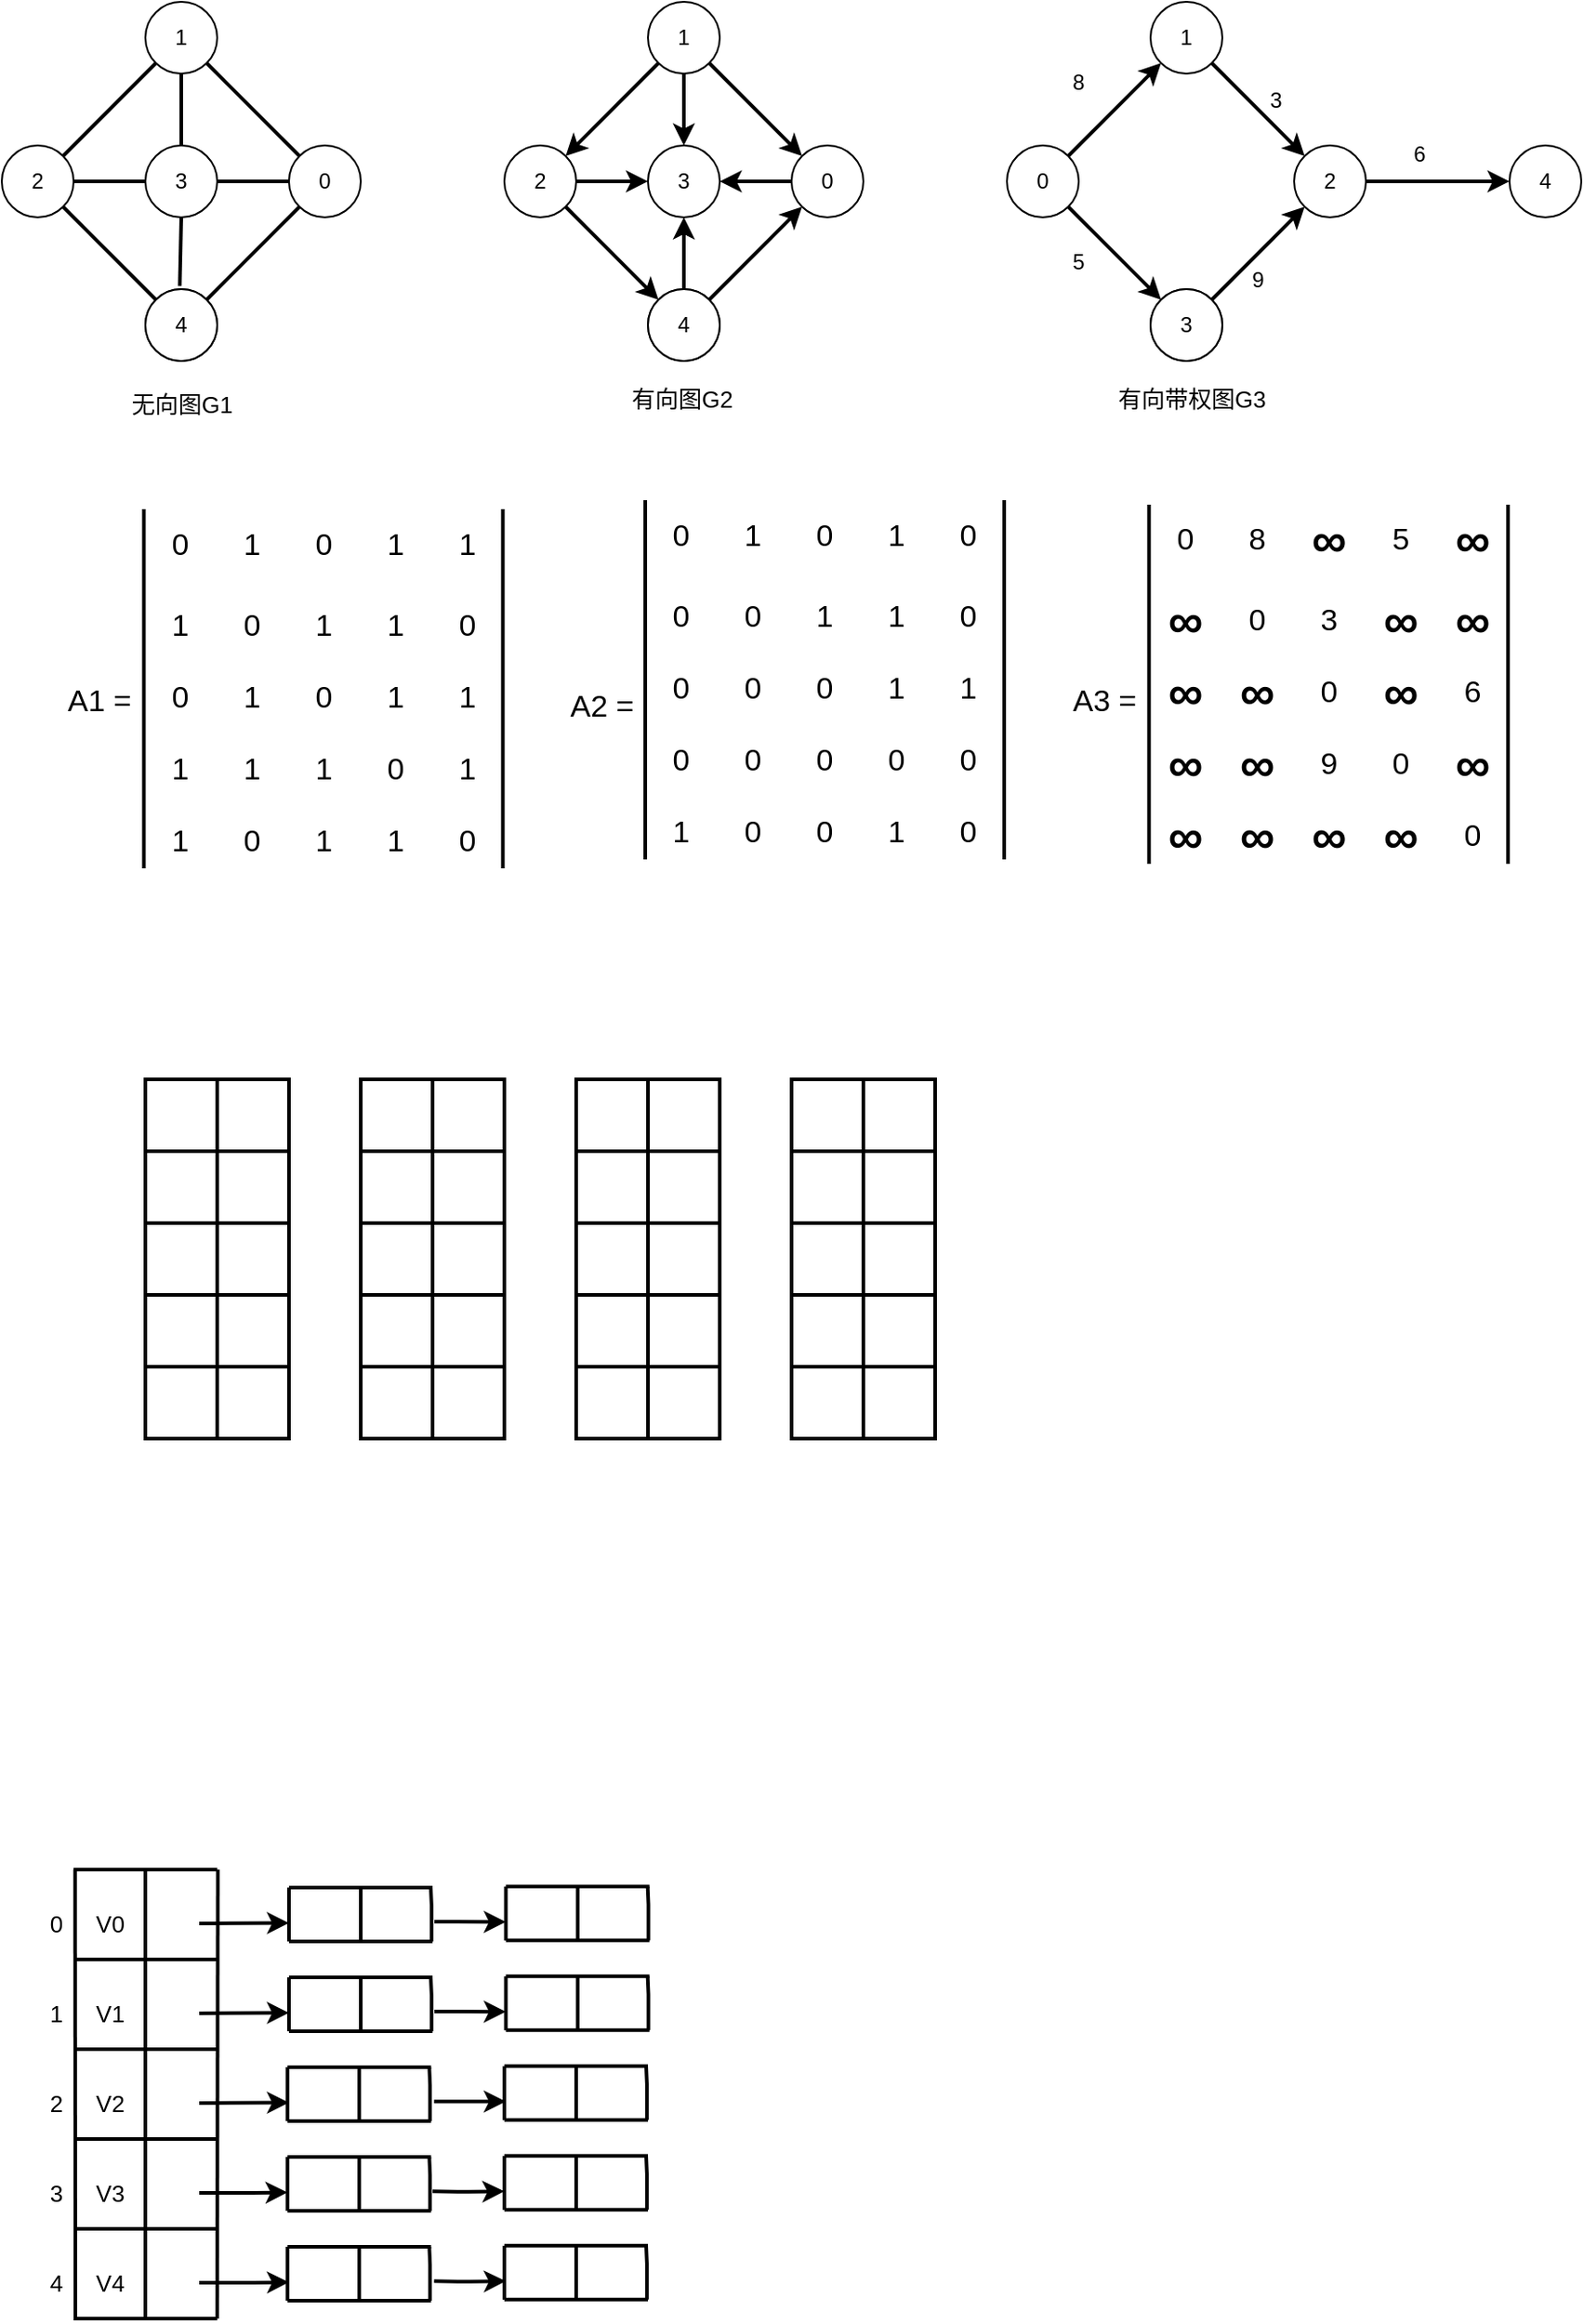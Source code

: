 <mxfile version="15.6.8" type="github">
  <diagram id="WjtdyD3cR-xEmJexhKSp" name="Page-1">
    <mxGraphModel dx="677" dy="358" grid="1" gridSize="10" guides="1" tooltips="1" connect="1" arrows="1" fold="1" page="1" pageScale="1" pageWidth="827" pageHeight="1169" math="0" shadow="0">
      <root>
        <mxCell id="0" />
        <mxCell id="1" parent="0" />
        <mxCell id="bj8c9BeODQu9PvC3Ojlk-1" value="1" style="ellipse;whiteSpace=wrap;html=1;aspect=fixed;" parent="1" vertex="1">
          <mxGeometry x="120" y="160" width="40" height="40" as="geometry" />
        </mxCell>
        <mxCell id="bj8c9BeODQu9PvC3Ojlk-2" value="" style="ellipse;whiteSpace=wrap;html=1;aspect=fixed;" parent="1" vertex="1">
          <mxGeometry x="120" y="320" width="40" height="40" as="geometry" />
        </mxCell>
        <mxCell id="bj8c9BeODQu9PvC3Ojlk-3" value="0" style="ellipse;whiteSpace=wrap;html=1;aspect=fixed;" parent="1" vertex="1">
          <mxGeometry x="200" y="240" width="40" height="40" as="geometry" />
        </mxCell>
        <mxCell id="bj8c9BeODQu9PvC3Ojlk-4" value="2" style="ellipse;whiteSpace=wrap;html=1;aspect=fixed;" parent="1" vertex="1">
          <mxGeometry x="40" y="240" width="40" height="40" as="geometry" />
        </mxCell>
        <mxCell id="bj8c9BeODQu9PvC3Ojlk-5" value="3" style="ellipse;whiteSpace=wrap;html=1;aspect=fixed;" parent="1" vertex="1">
          <mxGeometry x="120" y="240" width="40" height="40" as="geometry" />
        </mxCell>
        <mxCell id="bj8c9BeODQu9PvC3Ojlk-6" value="" style="endArrow=none;html=1;rounded=0;strokeWidth=2;entryX=0;entryY=1;entryDx=0;entryDy=0;exitX=1;exitY=0;exitDx=0;exitDy=0;" parent="1" source="bj8c9BeODQu9PvC3Ojlk-4" target="bj8c9BeODQu9PvC3Ojlk-1" edge="1">
          <mxGeometry width="50" height="50" relative="1" as="geometry">
            <mxPoint x="100" y="240" as="sourcePoint" />
            <mxPoint x="120" y="190" as="targetPoint" />
          </mxGeometry>
        </mxCell>
        <mxCell id="bj8c9BeODQu9PvC3Ojlk-8" value="" style="endArrow=none;html=1;rounded=0;strokeWidth=2;exitX=1;exitY=0;exitDx=0;exitDy=0;entryX=0;entryY=1;entryDx=0;entryDy=0;" parent="1" source="bj8c9BeODQu9PvC3Ojlk-2" target="bj8c9BeODQu9PvC3Ojlk-3" edge="1">
          <mxGeometry width="50" height="50" relative="1" as="geometry">
            <mxPoint x="160.002" y="319.998" as="sourcePoint" />
            <mxPoint x="280" y="300" as="targetPoint" />
          </mxGeometry>
        </mxCell>
        <mxCell id="bj8c9BeODQu9PvC3Ojlk-9" value="" style="endArrow=none;html=1;rounded=0;strokeWidth=2;entryX=1;entryY=1;entryDx=0;entryDy=0;fontStyle=1;exitX=0;exitY=0;exitDx=0;exitDy=0;" parent="1" source="bj8c9BeODQu9PvC3Ojlk-3" target="bj8c9BeODQu9PvC3Ojlk-1" edge="1">
          <mxGeometry width="50" height="50" relative="1" as="geometry">
            <mxPoint x="94" y="266" as="sourcePoint" />
            <mxPoint x="145.858" y="214.142" as="targetPoint" />
          </mxGeometry>
        </mxCell>
        <mxCell id="bj8c9BeODQu9PvC3Ojlk-11" value="" style="endArrow=none;html=1;rounded=0;strokeWidth=2;entryX=0;entryY=0;entryDx=0;entryDy=0;exitX=1;exitY=1;exitDx=0;exitDy=0;" parent="1" source="bj8c9BeODQu9PvC3Ojlk-4" target="bj8c9BeODQu9PvC3Ojlk-2" edge="1">
          <mxGeometry width="50" height="50" relative="1" as="geometry">
            <mxPoint x="104.142" y="275.858" as="sourcePoint" />
            <mxPoint x="155.858" y="224.142" as="targetPoint" />
          </mxGeometry>
        </mxCell>
        <mxCell id="bj8c9BeODQu9PvC3Ojlk-12" value="" style="endArrow=none;html=1;rounded=0;strokeWidth=2;entryX=0.5;entryY=1;entryDx=0;entryDy=0;exitX=0.5;exitY=0;exitDx=0;exitDy=0;" parent="1" source="bj8c9BeODQu9PvC3Ojlk-5" target="bj8c9BeODQu9PvC3Ojlk-1" edge="1">
          <mxGeometry width="50" height="50" relative="1" as="geometry">
            <mxPoint x="114.142" y="285.858" as="sourcePoint" />
            <mxPoint x="165.858" y="234.142" as="targetPoint" />
          </mxGeometry>
        </mxCell>
        <mxCell id="bj8c9BeODQu9PvC3Ojlk-13" value="" style="endArrow=none;html=1;rounded=0;strokeWidth=2;entryX=0;entryY=0.5;entryDx=0;entryDy=0;exitX=1;exitY=0.5;exitDx=0;exitDy=0;" parent="1" source="bj8c9BeODQu9PvC3Ojlk-5" target="bj8c9BeODQu9PvC3Ojlk-3" edge="1">
          <mxGeometry width="50" height="50" relative="1" as="geometry">
            <mxPoint x="124.142" y="295.858" as="sourcePoint" />
            <mxPoint x="175.858" y="244.142" as="targetPoint" />
          </mxGeometry>
        </mxCell>
        <mxCell id="bj8c9BeODQu9PvC3Ojlk-14" value="" style="endArrow=none;html=1;rounded=0;strokeWidth=2;entryX=0;entryY=0.5;entryDx=0;entryDy=0;exitX=1;exitY=0.5;exitDx=0;exitDy=0;" parent="1" source="bj8c9BeODQu9PvC3Ojlk-4" target="bj8c9BeODQu9PvC3Ojlk-5" edge="1">
          <mxGeometry width="50" height="50" relative="1" as="geometry">
            <mxPoint x="134.142" y="305.858" as="sourcePoint" />
            <mxPoint x="185.858" y="254.142" as="targetPoint" />
          </mxGeometry>
        </mxCell>
        <mxCell id="bj8c9BeODQu9PvC3Ojlk-16" value="4" style="ellipse;whiteSpace=wrap;html=1;aspect=fixed;" parent="1" vertex="1">
          <mxGeometry x="120" y="320" width="40" height="40" as="geometry" />
        </mxCell>
        <mxCell id="bj8c9BeODQu9PvC3Ojlk-17" value="" style="endArrow=none;html=1;rounded=0;strokeWidth=2;entryX=0.479;entryY=-0.044;entryDx=0;entryDy=0;exitX=0.5;exitY=1;exitDx=0;exitDy=0;entryPerimeter=0;" parent="1" source="bj8c9BeODQu9PvC3Ojlk-5" target="bj8c9BeODQu9PvC3Ojlk-16" edge="1">
          <mxGeometry width="50" height="50" relative="1" as="geometry">
            <mxPoint x="90" y="270" as="sourcePoint" />
            <mxPoint x="130" y="270" as="targetPoint" />
          </mxGeometry>
        </mxCell>
        <mxCell id="bj8c9BeODQu9PvC3Ojlk-33" value="" style="edgeStyle=orthogonalEdgeStyle;rounded=0;orthogonalLoop=1;jettySize=auto;html=1;strokeWidth=2;" parent="1" source="bj8c9BeODQu9PvC3Ojlk-18" target="bj8c9BeODQu9PvC3Ojlk-22" edge="1">
          <mxGeometry relative="1" as="geometry" />
        </mxCell>
        <mxCell id="bj8c9BeODQu9PvC3Ojlk-18" value="1" style="ellipse;whiteSpace=wrap;html=1;aspect=fixed;" parent="1" vertex="1">
          <mxGeometry x="400" y="160" width="40" height="40" as="geometry" />
        </mxCell>
        <mxCell id="bj8c9BeODQu9PvC3Ojlk-19" value="" style="ellipse;whiteSpace=wrap;html=1;aspect=fixed;" parent="1" vertex="1">
          <mxGeometry x="400" y="320" width="40" height="40" as="geometry" />
        </mxCell>
        <mxCell id="bj8c9BeODQu9PvC3Ojlk-36" value="" style="edgeStyle=orthogonalEdgeStyle;rounded=0;orthogonalLoop=1;jettySize=auto;html=1;strokeWidth=2;" parent="1" source="bj8c9BeODQu9PvC3Ojlk-20" target="bj8c9BeODQu9PvC3Ojlk-22" edge="1">
          <mxGeometry relative="1" as="geometry" />
        </mxCell>
        <mxCell id="bj8c9BeODQu9PvC3Ojlk-20" value="0" style="ellipse;whiteSpace=wrap;html=1;aspect=fixed;" parent="1" vertex="1">
          <mxGeometry x="480" y="240" width="40" height="40" as="geometry" />
        </mxCell>
        <mxCell id="bj8c9BeODQu9PvC3Ojlk-37" value="" style="edgeStyle=orthogonalEdgeStyle;rounded=0;orthogonalLoop=1;jettySize=auto;html=1;strokeWidth=2;" parent="1" source="bj8c9BeODQu9PvC3Ojlk-21" target="bj8c9BeODQu9PvC3Ojlk-22" edge="1">
          <mxGeometry relative="1" as="geometry" />
        </mxCell>
        <mxCell id="bj8c9BeODQu9PvC3Ojlk-21" value="2" style="ellipse;whiteSpace=wrap;html=1;aspect=fixed;" parent="1" vertex="1">
          <mxGeometry x="320" y="240" width="40" height="40" as="geometry" />
        </mxCell>
        <mxCell id="bj8c9BeODQu9PvC3Ojlk-22" value="3" style="ellipse;whiteSpace=wrap;html=1;aspect=fixed;" parent="1" vertex="1">
          <mxGeometry x="400" y="240" width="40" height="40" as="geometry" />
        </mxCell>
        <mxCell id="bj8c9BeODQu9PvC3Ojlk-35" value="" style="edgeStyle=orthogonalEdgeStyle;rounded=0;orthogonalLoop=1;jettySize=auto;html=1;strokeWidth=2;" parent="1" source="bj8c9BeODQu9PvC3Ojlk-30" target="bj8c9BeODQu9PvC3Ojlk-22" edge="1">
          <mxGeometry relative="1" as="geometry" />
        </mxCell>
        <mxCell id="bj8c9BeODQu9PvC3Ojlk-30" value="4" style="ellipse;whiteSpace=wrap;html=1;aspect=fixed;" parent="1" vertex="1">
          <mxGeometry x="400" y="320" width="40" height="40" as="geometry" />
        </mxCell>
        <mxCell id="bj8c9BeODQu9PvC3Ojlk-32" value="" style="endArrow=classic;html=1;rounded=0;strokeWidth=2;entryX=1;entryY=0;entryDx=0;entryDy=0;exitX=0;exitY=1;exitDx=0;exitDy=0;" parent="1" source="bj8c9BeODQu9PvC3Ojlk-18" target="bj8c9BeODQu9PvC3Ojlk-21" edge="1">
          <mxGeometry width="50" height="50" relative="1" as="geometry">
            <mxPoint x="220" y="300" as="sourcePoint" />
            <mxPoint x="270" y="250" as="targetPoint" />
          </mxGeometry>
        </mxCell>
        <mxCell id="bj8c9BeODQu9PvC3Ojlk-34" value="" style="endArrow=classic;html=1;rounded=0;strokeWidth=2;exitX=1;exitY=1;exitDx=0;exitDy=0;" parent="1" source="bj8c9BeODQu9PvC3Ojlk-18" target="bj8c9BeODQu9PvC3Ojlk-20" edge="1">
          <mxGeometry width="50" height="50" relative="1" as="geometry">
            <mxPoint x="415.858" y="204.142" as="sourcePoint" />
            <mxPoint x="364.142" y="255.858" as="targetPoint" />
          </mxGeometry>
        </mxCell>
        <mxCell id="bj8c9BeODQu9PvC3Ojlk-38" value="" style="endArrow=classic;html=1;rounded=0;strokeWidth=2;entryX=0;entryY=1;entryDx=0;entryDy=0;exitX=1;exitY=0;exitDx=0;exitDy=0;" parent="1" source="bj8c9BeODQu9PvC3Ojlk-30" target="bj8c9BeODQu9PvC3Ojlk-20" edge="1">
          <mxGeometry width="50" height="50" relative="1" as="geometry">
            <mxPoint x="415.858" y="204.142" as="sourcePoint" />
            <mxPoint x="364.142" y="255.858" as="targetPoint" />
          </mxGeometry>
        </mxCell>
        <mxCell id="bj8c9BeODQu9PvC3Ojlk-39" value="" style="endArrow=classic;html=1;rounded=0;strokeWidth=2;entryX=0;entryY=0;entryDx=0;entryDy=0;exitX=1;exitY=1;exitDx=0;exitDy=0;" parent="1" source="bj8c9BeODQu9PvC3Ojlk-21" target="bj8c9BeODQu9PvC3Ojlk-30" edge="1">
          <mxGeometry width="50" height="50" relative="1" as="geometry">
            <mxPoint x="425.858" y="214.142" as="sourcePoint" />
            <mxPoint x="374.142" y="265.858" as="targetPoint" />
          </mxGeometry>
        </mxCell>
        <mxCell id="CmCOT2hSot_O_IrYPv61-16" value="1" style="ellipse;whiteSpace=wrap;html=1;aspect=fixed;" vertex="1" parent="1">
          <mxGeometry x="680" y="160" width="40" height="40" as="geometry" />
        </mxCell>
        <mxCell id="CmCOT2hSot_O_IrYPv61-17" value="" style="ellipse;whiteSpace=wrap;html=1;aspect=fixed;" vertex="1" parent="1">
          <mxGeometry x="680" y="320" width="40" height="40" as="geometry" />
        </mxCell>
        <mxCell id="CmCOT2hSot_O_IrYPv61-30" value="" style="edgeStyle=orthogonalEdgeStyle;rounded=0;orthogonalLoop=1;jettySize=auto;html=1;strokeWidth=2;" edge="1" parent="1" source="CmCOT2hSot_O_IrYPv61-19" target="CmCOT2hSot_O_IrYPv61-29">
          <mxGeometry relative="1" as="geometry" />
        </mxCell>
        <mxCell id="CmCOT2hSot_O_IrYPv61-19" value="2" style="ellipse;whiteSpace=wrap;html=1;aspect=fixed;" vertex="1" parent="1">
          <mxGeometry x="760" y="240" width="40" height="40" as="geometry" />
        </mxCell>
        <mxCell id="CmCOT2hSot_O_IrYPv61-21" value="0" style="ellipse;whiteSpace=wrap;html=1;aspect=fixed;" vertex="1" parent="1">
          <mxGeometry x="600" y="240" width="40" height="40" as="geometry" />
        </mxCell>
        <mxCell id="CmCOT2hSot_O_IrYPv61-24" value="3" style="ellipse;whiteSpace=wrap;html=1;aspect=fixed;" vertex="1" parent="1">
          <mxGeometry x="680" y="320" width="40" height="40" as="geometry" />
        </mxCell>
        <mxCell id="CmCOT2hSot_O_IrYPv61-25" value="" style="endArrow=classic;html=1;rounded=0;strokeWidth=2;entryX=0;entryY=1;entryDx=0;entryDy=0;exitX=1;exitY=0;exitDx=0;exitDy=0;" edge="1" parent="1" source="CmCOT2hSot_O_IrYPv61-21" target="CmCOT2hSot_O_IrYPv61-16">
          <mxGeometry width="50" height="50" relative="1" as="geometry">
            <mxPoint x="620" y="170" as="sourcePoint" />
            <mxPoint x="550" y="250" as="targetPoint" />
          </mxGeometry>
        </mxCell>
        <mxCell id="CmCOT2hSot_O_IrYPv61-26" value="" style="endArrow=classic;html=1;rounded=0;strokeWidth=2;exitX=1;exitY=1;exitDx=0;exitDy=0;" edge="1" parent="1" source="CmCOT2hSot_O_IrYPv61-16" target="CmCOT2hSot_O_IrYPv61-19">
          <mxGeometry width="50" height="50" relative="1" as="geometry">
            <mxPoint x="695.858" y="204.142" as="sourcePoint" />
            <mxPoint x="644.142" y="255.858" as="targetPoint" />
          </mxGeometry>
        </mxCell>
        <mxCell id="CmCOT2hSot_O_IrYPv61-27" value="" style="endArrow=classic;html=1;rounded=0;strokeWidth=2;entryX=0;entryY=1;entryDx=0;entryDy=0;exitX=1;exitY=0;exitDx=0;exitDy=0;" edge="1" parent="1" source="CmCOT2hSot_O_IrYPv61-24" target="CmCOT2hSot_O_IrYPv61-19">
          <mxGeometry width="50" height="50" relative="1" as="geometry">
            <mxPoint x="695.858" y="204.142" as="sourcePoint" />
            <mxPoint x="644.142" y="255.858" as="targetPoint" />
          </mxGeometry>
        </mxCell>
        <mxCell id="CmCOT2hSot_O_IrYPv61-28" value="" style="endArrow=classic;html=1;rounded=0;strokeWidth=2;entryX=0;entryY=0;entryDx=0;entryDy=0;exitX=1;exitY=1;exitDx=0;exitDy=0;" edge="1" parent="1" source="CmCOT2hSot_O_IrYPv61-21" target="CmCOT2hSot_O_IrYPv61-24">
          <mxGeometry width="50" height="50" relative="1" as="geometry">
            <mxPoint x="705.858" y="214.142" as="sourcePoint" />
            <mxPoint x="654.142" y="265.858" as="targetPoint" />
          </mxGeometry>
        </mxCell>
        <mxCell id="CmCOT2hSot_O_IrYPv61-29" value="4" style="ellipse;whiteSpace=wrap;html=1;aspect=fixed;" vertex="1" parent="1">
          <mxGeometry x="880" y="240" width="40" height="40" as="geometry" />
        </mxCell>
        <mxCell id="CmCOT2hSot_O_IrYPv61-31" value="6" style="text;html=1;strokeColor=none;fillColor=none;align=center;verticalAlign=middle;whiteSpace=wrap;rounded=0;" vertex="1" parent="1">
          <mxGeometry x="800" y="230" width="60" height="30" as="geometry" />
        </mxCell>
        <mxCell id="CmCOT2hSot_O_IrYPv61-32" value="3" style="text;html=1;strokeColor=none;fillColor=none;align=center;verticalAlign=middle;whiteSpace=wrap;rounded=0;" vertex="1" parent="1">
          <mxGeometry x="720" y="200" width="60" height="30" as="geometry" />
        </mxCell>
        <mxCell id="CmCOT2hSot_O_IrYPv61-33" value="9" style="text;html=1;strokeColor=none;fillColor=none;align=center;verticalAlign=middle;whiteSpace=wrap;rounded=0;" vertex="1" parent="1">
          <mxGeometry x="710" y="300" width="60" height="30" as="geometry" />
        </mxCell>
        <mxCell id="CmCOT2hSot_O_IrYPv61-34" value="5" style="text;html=1;strokeColor=none;fillColor=none;align=center;verticalAlign=middle;whiteSpace=wrap;rounded=0;" vertex="1" parent="1">
          <mxGeometry x="610" y="290" width="60" height="30" as="geometry" />
        </mxCell>
        <mxCell id="CmCOT2hSot_O_IrYPv61-38" value="8" style="text;html=1;strokeColor=none;fillColor=none;align=center;verticalAlign=middle;whiteSpace=wrap;rounded=0;" vertex="1" parent="1">
          <mxGeometry x="610" y="190" width="60" height="30" as="geometry" />
        </mxCell>
        <mxCell id="CmCOT2hSot_O_IrYPv61-41" value="&lt;font style=&quot;font-size: 17px&quot;&gt;A1 =&lt;/font&gt;" style="text;html=1;align=center;verticalAlign=middle;resizable=0;points=[];autosize=1;strokeColor=none;fillColor=none;fontSize=16;" vertex="1" parent="1">
          <mxGeometry x="69.17" y="540" width="50" height="20" as="geometry" />
        </mxCell>
        <mxCell id="CmCOT2hSot_O_IrYPv61-42" value="" style="endArrow=none;html=1;rounded=0;fontSize=17;strokeWidth=2;" edge="1" parent="1">
          <mxGeometry width="50" height="50" relative="1" as="geometry">
            <mxPoint x="119.17" y="642.5" as="sourcePoint" />
            <mxPoint x="119.17" y="442.5" as="targetPoint" />
          </mxGeometry>
        </mxCell>
        <mxCell id="CmCOT2hSot_O_IrYPv61-43" value="0" style="text;html=1;align=center;verticalAlign=middle;resizable=0;points=[];autosize=1;strokeColor=none;fillColor=none;fontSize=17;" vertex="1" parent="1">
          <mxGeometry x="129.17" y="447.5" width="20" height="30" as="geometry" />
        </mxCell>
        <mxCell id="CmCOT2hSot_O_IrYPv61-44" value="1" style="text;html=1;align=center;verticalAlign=middle;resizable=0;points=[];autosize=1;strokeColor=none;fillColor=none;fontSize=17;" vertex="1" parent="1">
          <mxGeometry x="169.17" y="447.5" width="20" height="30" as="geometry" />
        </mxCell>
        <mxCell id="CmCOT2hSot_O_IrYPv61-45" value="0" style="text;html=1;align=center;verticalAlign=middle;resizable=0;points=[];autosize=1;strokeColor=none;fillColor=none;fontSize=17;" vertex="1" parent="1">
          <mxGeometry x="209.17" y="447.5" width="20" height="30" as="geometry" />
        </mxCell>
        <mxCell id="CmCOT2hSot_O_IrYPv61-46" value="1" style="text;html=1;align=center;verticalAlign=middle;resizable=0;points=[];autosize=1;strokeColor=none;fillColor=none;fontSize=17;" vertex="1" parent="1">
          <mxGeometry x="249.17" y="447.5" width="20" height="30" as="geometry" />
        </mxCell>
        <mxCell id="CmCOT2hSot_O_IrYPv61-47" value="1" style="text;html=1;align=center;verticalAlign=middle;resizable=0;points=[];autosize=1;strokeColor=none;fillColor=none;fontSize=17;" vertex="1" parent="1">
          <mxGeometry x="289.17" y="447.5" width="20" height="30" as="geometry" />
        </mxCell>
        <mxCell id="CmCOT2hSot_O_IrYPv61-50" value="1" style="text;html=1;align=center;verticalAlign=middle;resizable=0;points=[];autosize=1;strokeColor=none;fillColor=none;fontSize=17;" vertex="1" parent="1">
          <mxGeometry x="129.17" y="492.5" width="20" height="30" as="geometry" />
        </mxCell>
        <mxCell id="CmCOT2hSot_O_IrYPv61-51" value="0" style="text;html=1;align=center;verticalAlign=middle;resizable=0;points=[];autosize=1;strokeColor=none;fillColor=none;fontSize=17;" vertex="1" parent="1">
          <mxGeometry x="169.17" y="492.5" width="20" height="30" as="geometry" />
        </mxCell>
        <mxCell id="CmCOT2hSot_O_IrYPv61-52" value="1" style="text;html=1;align=center;verticalAlign=middle;resizable=0;points=[];autosize=1;strokeColor=none;fillColor=none;fontSize=17;" vertex="1" parent="1">
          <mxGeometry x="209.17" y="492.5" width="20" height="30" as="geometry" />
        </mxCell>
        <mxCell id="CmCOT2hSot_O_IrYPv61-53" value="1" style="text;html=1;align=center;verticalAlign=middle;resizable=0;points=[];autosize=1;strokeColor=none;fillColor=none;fontSize=17;" vertex="1" parent="1">
          <mxGeometry x="249.17" y="492.5" width="20" height="30" as="geometry" />
        </mxCell>
        <mxCell id="CmCOT2hSot_O_IrYPv61-54" value="0" style="text;html=1;align=center;verticalAlign=middle;resizable=0;points=[];autosize=1;strokeColor=none;fillColor=none;fontSize=17;" vertex="1" parent="1">
          <mxGeometry x="289.17" y="492.5" width="20" height="30" as="geometry" />
        </mxCell>
        <mxCell id="CmCOT2hSot_O_IrYPv61-55" value="0" style="text;html=1;align=center;verticalAlign=middle;resizable=0;points=[];autosize=1;strokeColor=none;fillColor=none;fontSize=17;" vertex="1" parent="1">
          <mxGeometry x="129.17" y="532.5" width="20" height="30" as="geometry" />
        </mxCell>
        <mxCell id="CmCOT2hSot_O_IrYPv61-56" value="1" style="text;html=1;align=center;verticalAlign=middle;resizable=0;points=[];autosize=1;strokeColor=none;fillColor=none;fontSize=17;" vertex="1" parent="1">
          <mxGeometry x="169.17" y="532.5" width="20" height="30" as="geometry" />
        </mxCell>
        <mxCell id="CmCOT2hSot_O_IrYPv61-57" value="0" style="text;html=1;align=center;verticalAlign=middle;resizable=0;points=[];autosize=1;strokeColor=none;fillColor=none;fontSize=17;" vertex="1" parent="1">
          <mxGeometry x="209.17" y="532.5" width="20" height="30" as="geometry" />
        </mxCell>
        <mxCell id="CmCOT2hSot_O_IrYPv61-58" value="1" style="text;html=1;align=center;verticalAlign=middle;resizable=0;points=[];autosize=1;strokeColor=none;fillColor=none;fontSize=17;" vertex="1" parent="1">
          <mxGeometry x="249.17" y="532.5" width="20" height="30" as="geometry" />
        </mxCell>
        <mxCell id="CmCOT2hSot_O_IrYPv61-59" value="1" style="text;html=1;align=center;verticalAlign=middle;resizable=0;points=[];autosize=1;strokeColor=none;fillColor=none;fontSize=17;" vertex="1" parent="1">
          <mxGeometry x="289.17" y="532.5" width="20" height="30" as="geometry" />
        </mxCell>
        <mxCell id="CmCOT2hSot_O_IrYPv61-60" value="1" style="text;html=1;align=center;verticalAlign=middle;resizable=0;points=[];autosize=1;strokeColor=none;fillColor=none;fontSize=17;" vertex="1" parent="1">
          <mxGeometry x="129.17" y="572.5" width="20" height="30" as="geometry" />
        </mxCell>
        <mxCell id="CmCOT2hSot_O_IrYPv61-61" value="1" style="text;html=1;align=center;verticalAlign=middle;resizable=0;points=[];autosize=1;strokeColor=none;fillColor=none;fontSize=17;" vertex="1" parent="1">
          <mxGeometry x="169.17" y="572.5" width="20" height="30" as="geometry" />
        </mxCell>
        <mxCell id="CmCOT2hSot_O_IrYPv61-62" value="1" style="text;html=1;align=center;verticalAlign=middle;resizable=0;points=[];autosize=1;strokeColor=none;fillColor=none;fontSize=17;" vertex="1" parent="1">
          <mxGeometry x="209.17" y="572.5" width="20" height="30" as="geometry" />
        </mxCell>
        <mxCell id="CmCOT2hSot_O_IrYPv61-63" value="0" style="text;html=1;align=center;verticalAlign=middle;resizable=0;points=[];autosize=1;strokeColor=none;fillColor=none;fontSize=17;" vertex="1" parent="1">
          <mxGeometry x="249.17" y="572.5" width="20" height="30" as="geometry" />
        </mxCell>
        <mxCell id="CmCOT2hSot_O_IrYPv61-64" value="1" style="text;html=1;align=center;verticalAlign=middle;resizable=0;points=[];autosize=1;strokeColor=none;fillColor=none;fontSize=17;" vertex="1" parent="1">
          <mxGeometry x="289.17" y="572.5" width="20" height="30" as="geometry" />
        </mxCell>
        <mxCell id="CmCOT2hSot_O_IrYPv61-65" value="1" style="text;html=1;align=center;verticalAlign=middle;resizable=0;points=[];autosize=1;strokeColor=none;fillColor=none;fontSize=17;" vertex="1" parent="1">
          <mxGeometry x="129.17" y="612.5" width="20" height="30" as="geometry" />
        </mxCell>
        <mxCell id="CmCOT2hSot_O_IrYPv61-66" value="0" style="text;html=1;align=center;verticalAlign=middle;resizable=0;points=[];autosize=1;strokeColor=none;fillColor=none;fontSize=17;" vertex="1" parent="1">
          <mxGeometry x="169.17" y="612.5" width="20" height="30" as="geometry" />
        </mxCell>
        <mxCell id="CmCOT2hSot_O_IrYPv61-67" value="1" style="text;html=1;align=center;verticalAlign=middle;resizable=0;points=[];autosize=1;strokeColor=none;fillColor=none;fontSize=17;" vertex="1" parent="1">
          <mxGeometry x="209.17" y="612.5" width="20" height="30" as="geometry" />
        </mxCell>
        <mxCell id="CmCOT2hSot_O_IrYPv61-68" value="1" style="text;html=1;align=center;verticalAlign=middle;resizable=0;points=[];autosize=1;strokeColor=none;fillColor=none;fontSize=17;" vertex="1" parent="1">
          <mxGeometry x="249.17" y="612.5" width="20" height="30" as="geometry" />
        </mxCell>
        <mxCell id="CmCOT2hSot_O_IrYPv61-69" value="0" style="text;html=1;align=center;verticalAlign=middle;resizable=0;points=[];autosize=1;strokeColor=none;fillColor=none;fontSize=17;" vertex="1" parent="1">
          <mxGeometry x="289.17" y="612.5" width="20" height="30" as="geometry" />
        </mxCell>
        <mxCell id="CmCOT2hSot_O_IrYPv61-70" value="" style="endArrow=none;html=1;rounded=0;fontSize=17;strokeWidth=2;" edge="1" parent="1">
          <mxGeometry width="50" height="50" relative="1" as="geometry">
            <mxPoint x="319.17" y="642.5" as="sourcePoint" />
            <mxPoint x="319.17" y="442.5" as="targetPoint" />
          </mxGeometry>
        </mxCell>
        <mxCell id="CmCOT2hSot_O_IrYPv61-71" value="&lt;font style=&quot;font-size: 17px&quot;&gt;A2 =&lt;/font&gt;" style="text;html=1;align=center;verticalAlign=middle;resizable=0;points=[];autosize=1;strokeColor=none;fillColor=none;fontSize=16;" vertex="1" parent="1">
          <mxGeometry x="349.17" y="542.5" width="50" height="20" as="geometry" />
        </mxCell>
        <mxCell id="CmCOT2hSot_O_IrYPv61-72" value="" style="endArrow=none;html=1;rounded=0;fontSize=17;strokeWidth=2;" edge="1" parent="1">
          <mxGeometry width="50" height="50" relative="1" as="geometry">
            <mxPoint x="398.48" y="637.5" as="sourcePoint" />
            <mxPoint x="398.48" y="437.5" as="targetPoint" />
          </mxGeometry>
        </mxCell>
        <mxCell id="CmCOT2hSot_O_IrYPv61-73" value="0" style="text;html=1;align=center;verticalAlign=middle;resizable=0;points=[];autosize=1;strokeColor=none;fillColor=none;fontSize=17;" vertex="1" parent="1">
          <mxGeometry x="408.48" y="442.5" width="20" height="30" as="geometry" />
        </mxCell>
        <mxCell id="CmCOT2hSot_O_IrYPv61-74" value="1" style="text;html=1;align=center;verticalAlign=middle;resizable=0;points=[];autosize=1;strokeColor=none;fillColor=none;fontSize=17;" vertex="1" parent="1">
          <mxGeometry x="448.48" y="442.5" width="20" height="30" as="geometry" />
        </mxCell>
        <mxCell id="CmCOT2hSot_O_IrYPv61-75" value="0" style="text;html=1;align=center;verticalAlign=middle;resizable=0;points=[];autosize=1;strokeColor=none;fillColor=none;fontSize=17;" vertex="1" parent="1">
          <mxGeometry x="488.48" y="442.5" width="20" height="30" as="geometry" />
        </mxCell>
        <mxCell id="CmCOT2hSot_O_IrYPv61-76" value="1" style="text;html=1;align=center;verticalAlign=middle;resizable=0;points=[];autosize=1;strokeColor=none;fillColor=none;fontSize=17;" vertex="1" parent="1">
          <mxGeometry x="528.48" y="442.5" width="20" height="30" as="geometry" />
        </mxCell>
        <mxCell id="CmCOT2hSot_O_IrYPv61-77" value="0" style="text;html=1;align=center;verticalAlign=middle;resizable=0;points=[];autosize=1;strokeColor=none;fillColor=none;fontSize=17;" vertex="1" parent="1">
          <mxGeometry x="568.48" y="442.5" width="20" height="30" as="geometry" />
        </mxCell>
        <mxCell id="CmCOT2hSot_O_IrYPv61-78" value="0" style="text;html=1;align=center;verticalAlign=middle;resizable=0;points=[];autosize=1;strokeColor=none;fillColor=none;fontSize=17;" vertex="1" parent="1">
          <mxGeometry x="408.48" y="487.5" width="20" height="30" as="geometry" />
        </mxCell>
        <mxCell id="CmCOT2hSot_O_IrYPv61-79" value="0" style="text;html=1;align=center;verticalAlign=middle;resizable=0;points=[];autosize=1;strokeColor=none;fillColor=none;fontSize=17;" vertex="1" parent="1">
          <mxGeometry x="448.48" y="487.5" width="20" height="30" as="geometry" />
        </mxCell>
        <mxCell id="CmCOT2hSot_O_IrYPv61-80" value="1" style="text;html=1;align=center;verticalAlign=middle;resizable=0;points=[];autosize=1;strokeColor=none;fillColor=none;fontSize=17;" vertex="1" parent="1">
          <mxGeometry x="488.48" y="487.5" width="20" height="30" as="geometry" />
        </mxCell>
        <mxCell id="CmCOT2hSot_O_IrYPv61-81" value="1" style="text;html=1;align=center;verticalAlign=middle;resizable=0;points=[];autosize=1;strokeColor=none;fillColor=none;fontSize=17;" vertex="1" parent="1">
          <mxGeometry x="528.48" y="487.5" width="20" height="30" as="geometry" />
        </mxCell>
        <mxCell id="CmCOT2hSot_O_IrYPv61-82" value="0" style="text;html=1;align=center;verticalAlign=middle;resizable=0;points=[];autosize=1;strokeColor=none;fillColor=none;fontSize=17;" vertex="1" parent="1">
          <mxGeometry x="568.48" y="487.5" width="20" height="30" as="geometry" />
        </mxCell>
        <mxCell id="CmCOT2hSot_O_IrYPv61-83" value="0" style="text;html=1;align=center;verticalAlign=middle;resizable=0;points=[];autosize=1;strokeColor=none;fillColor=none;fontSize=17;" vertex="1" parent="1">
          <mxGeometry x="408.48" y="527.5" width="20" height="30" as="geometry" />
        </mxCell>
        <mxCell id="CmCOT2hSot_O_IrYPv61-84" value="0" style="text;html=1;align=center;verticalAlign=middle;resizable=0;points=[];autosize=1;strokeColor=none;fillColor=none;fontSize=17;" vertex="1" parent="1">
          <mxGeometry x="448.48" y="527.5" width="20" height="30" as="geometry" />
        </mxCell>
        <mxCell id="CmCOT2hSot_O_IrYPv61-85" value="0" style="text;html=1;align=center;verticalAlign=middle;resizable=0;points=[];autosize=1;strokeColor=none;fillColor=none;fontSize=17;" vertex="1" parent="1">
          <mxGeometry x="488.48" y="527.5" width="20" height="30" as="geometry" />
        </mxCell>
        <mxCell id="CmCOT2hSot_O_IrYPv61-86" value="1" style="text;html=1;align=center;verticalAlign=middle;resizable=0;points=[];autosize=1;strokeColor=none;fillColor=none;fontSize=17;" vertex="1" parent="1">
          <mxGeometry x="528.48" y="527.5" width="20" height="30" as="geometry" />
        </mxCell>
        <mxCell id="CmCOT2hSot_O_IrYPv61-87" value="1" style="text;html=1;align=center;verticalAlign=middle;resizable=0;points=[];autosize=1;strokeColor=none;fillColor=none;fontSize=17;" vertex="1" parent="1">
          <mxGeometry x="568.48" y="527.5" width="20" height="30" as="geometry" />
        </mxCell>
        <mxCell id="CmCOT2hSot_O_IrYPv61-88" value="0" style="text;html=1;align=center;verticalAlign=middle;resizable=0;points=[];autosize=1;strokeColor=none;fillColor=none;fontSize=17;" vertex="1" parent="1">
          <mxGeometry x="408.48" y="567.5" width="20" height="30" as="geometry" />
        </mxCell>
        <mxCell id="CmCOT2hSot_O_IrYPv61-89" value="0" style="text;html=1;align=center;verticalAlign=middle;resizable=0;points=[];autosize=1;strokeColor=none;fillColor=none;fontSize=17;" vertex="1" parent="1">
          <mxGeometry x="448.48" y="567.5" width="20" height="30" as="geometry" />
        </mxCell>
        <mxCell id="CmCOT2hSot_O_IrYPv61-90" value="0" style="text;html=1;align=center;verticalAlign=middle;resizable=0;points=[];autosize=1;strokeColor=none;fillColor=none;fontSize=17;" vertex="1" parent="1">
          <mxGeometry x="488.48" y="567.5" width="20" height="30" as="geometry" />
        </mxCell>
        <mxCell id="CmCOT2hSot_O_IrYPv61-91" value="0" style="text;html=1;align=center;verticalAlign=middle;resizable=0;points=[];autosize=1;strokeColor=none;fillColor=none;fontSize=17;" vertex="1" parent="1">
          <mxGeometry x="528.48" y="567.5" width="20" height="30" as="geometry" />
        </mxCell>
        <mxCell id="CmCOT2hSot_O_IrYPv61-92" value="0" style="text;html=1;align=center;verticalAlign=middle;resizable=0;points=[];autosize=1;strokeColor=none;fillColor=none;fontSize=17;" vertex="1" parent="1">
          <mxGeometry x="568.48" y="567.5" width="20" height="30" as="geometry" />
        </mxCell>
        <mxCell id="CmCOT2hSot_O_IrYPv61-93" value="1" style="text;html=1;align=center;verticalAlign=middle;resizable=0;points=[];autosize=1;strokeColor=none;fillColor=none;fontSize=17;" vertex="1" parent="1">
          <mxGeometry x="408.48" y="607.5" width="20" height="30" as="geometry" />
        </mxCell>
        <mxCell id="CmCOT2hSot_O_IrYPv61-94" value="0" style="text;html=1;align=center;verticalAlign=middle;resizable=0;points=[];autosize=1;strokeColor=none;fillColor=none;fontSize=17;" vertex="1" parent="1">
          <mxGeometry x="448.48" y="607.5" width="20" height="30" as="geometry" />
        </mxCell>
        <mxCell id="CmCOT2hSot_O_IrYPv61-95" value="0" style="text;html=1;align=center;verticalAlign=middle;resizable=0;points=[];autosize=1;strokeColor=none;fillColor=none;fontSize=17;" vertex="1" parent="1">
          <mxGeometry x="488.48" y="607.5" width="20" height="30" as="geometry" />
        </mxCell>
        <mxCell id="CmCOT2hSot_O_IrYPv61-96" value="1" style="text;html=1;align=center;verticalAlign=middle;resizable=0;points=[];autosize=1;strokeColor=none;fillColor=none;fontSize=17;" vertex="1" parent="1">
          <mxGeometry x="528.48" y="607.5" width="20" height="30" as="geometry" />
        </mxCell>
        <mxCell id="CmCOT2hSot_O_IrYPv61-97" value="0" style="text;html=1;align=center;verticalAlign=middle;resizable=0;points=[];autosize=1;strokeColor=none;fillColor=none;fontSize=17;" vertex="1" parent="1">
          <mxGeometry x="568.48" y="607.5" width="20" height="30" as="geometry" />
        </mxCell>
        <mxCell id="CmCOT2hSot_O_IrYPv61-98" value="" style="endArrow=none;html=1;rounded=0;fontSize=17;strokeWidth=2;" edge="1" parent="1">
          <mxGeometry width="50" height="50" relative="1" as="geometry">
            <mxPoint x="598.48" y="637.5" as="sourcePoint" />
            <mxPoint x="598.48" y="437.5" as="targetPoint" />
          </mxGeometry>
        </mxCell>
        <mxCell id="CmCOT2hSot_O_IrYPv61-99" value="&lt;font style=&quot;font-size: 17px&quot;&gt;A3 =&lt;/font&gt;" style="text;html=1;align=center;verticalAlign=middle;resizable=0;points=[];autosize=1;strokeColor=none;fillColor=none;fontSize=16;" vertex="1" parent="1">
          <mxGeometry x="629.17" y="540" width="50" height="20" as="geometry" />
        </mxCell>
        <mxCell id="CmCOT2hSot_O_IrYPv61-100" value="" style="endArrow=none;html=1;rounded=0;fontSize=17;strokeWidth=2;" edge="1" parent="1">
          <mxGeometry width="50" height="50" relative="1" as="geometry">
            <mxPoint x="679.17" y="640.0" as="sourcePoint" />
            <mxPoint x="679.17" y="440" as="targetPoint" />
          </mxGeometry>
        </mxCell>
        <mxCell id="CmCOT2hSot_O_IrYPv61-101" value="0" style="text;html=1;align=center;verticalAlign=middle;resizable=0;points=[];autosize=1;strokeColor=none;fillColor=none;fontSize=17;" vertex="1" parent="1">
          <mxGeometry x="689.17" y="445" width="20" height="30" as="geometry" />
        </mxCell>
        <mxCell id="CmCOT2hSot_O_IrYPv61-102" value="8" style="text;html=1;align=center;verticalAlign=middle;resizable=0;points=[];autosize=1;strokeColor=none;fillColor=none;fontSize=17;" vertex="1" parent="1">
          <mxGeometry x="729.17" y="445" width="20" height="30" as="geometry" />
        </mxCell>
        <mxCell id="CmCOT2hSot_O_IrYPv61-104" value="5" style="text;html=1;align=center;verticalAlign=middle;resizable=0;points=[];autosize=1;strokeColor=none;fillColor=none;fontSize=17;" vertex="1" parent="1">
          <mxGeometry x="809.17" y="445" width="20" height="30" as="geometry" />
        </mxCell>
        <mxCell id="CmCOT2hSot_O_IrYPv61-105" value="&lt;h1 style=&quot;font-size: 27px&quot;&gt;&lt;font style=&quot;font-size: 27px&quot;&gt;∞&lt;/font&gt;&lt;/h1&gt;" style="text;html=1;align=center;verticalAlign=middle;resizable=0;points=[];autosize=1;strokeColor=none;fillColor=none;fontSize=17;" vertex="1" parent="1">
          <mxGeometry x="844.17" y="430" width="30" height="60" as="geometry" />
        </mxCell>
        <mxCell id="CmCOT2hSot_O_IrYPv61-106" value="&lt;h1 style=&quot;font-size: 27px&quot;&gt;&lt;font style=&quot;font-size: 27px&quot;&gt;∞&lt;/font&gt;&lt;/h1&gt;" style="text;html=1;align=center;verticalAlign=middle;resizable=0;points=[];autosize=1;strokeColor=none;fillColor=none;fontSize=17;" vertex="1" parent="1">
          <mxGeometry x="684.17" y="475" width="30" height="60" as="geometry" />
        </mxCell>
        <mxCell id="CmCOT2hSot_O_IrYPv61-107" value="0" style="text;html=1;align=center;verticalAlign=middle;resizable=0;points=[];autosize=1;strokeColor=none;fillColor=none;fontSize=17;" vertex="1" parent="1">
          <mxGeometry x="729.17" y="490" width="20" height="30" as="geometry" />
        </mxCell>
        <mxCell id="CmCOT2hSot_O_IrYPv61-108" value="3" style="text;html=1;align=center;verticalAlign=middle;resizable=0;points=[];autosize=1;strokeColor=none;fillColor=none;fontSize=17;" vertex="1" parent="1">
          <mxGeometry x="769.17" y="490" width="20" height="30" as="geometry" />
        </mxCell>
        <mxCell id="CmCOT2hSot_O_IrYPv61-109" value="&lt;h1 style=&quot;font-size: 27px&quot;&gt;&lt;font style=&quot;font-size: 27px&quot;&gt;∞&lt;/font&gt;&lt;/h1&gt;" style="text;html=1;align=center;verticalAlign=middle;resizable=0;points=[];autosize=1;strokeColor=none;fillColor=none;fontSize=17;" vertex="1" parent="1">
          <mxGeometry x="804.17" y="475" width="30" height="60" as="geometry" />
        </mxCell>
        <mxCell id="CmCOT2hSot_O_IrYPv61-110" value="&lt;h1 style=&quot;font-size: 27px&quot;&gt;&lt;font style=&quot;font-size: 27px&quot;&gt;∞&lt;/font&gt;&lt;/h1&gt;" style="text;html=1;align=center;verticalAlign=middle;resizable=0;points=[];autosize=1;strokeColor=none;fillColor=none;fontSize=17;" vertex="1" parent="1">
          <mxGeometry x="844.17" y="475" width="30" height="60" as="geometry" />
        </mxCell>
        <mxCell id="CmCOT2hSot_O_IrYPv61-111" value="&lt;h1 style=&quot;font-size: 27px&quot;&gt;&lt;font style=&quot;font-size: 27px&quot;&gt;∞&lt;/font&gt;&lt;/h1&gt;" style="text;html=1;align=center;verticalAlign=middle;resizable=0;points=[];autosize=1;strokeColor=none;fillColor=none;fontSize=17;" vertex="1" parent="1">
          <mxGeometry x="684.17" y="515" width="30" height="60" as="geometry" />
        </mxCell>
        <mxCell id="CmCOT2hSot_O_IrYPv61-112" value="&lt;h1 style=&quot;font-size: 27px&quot;&gt;&lt;font style=&quot;font-size: 27px&quot;&gt;∞&lt;/font&gt;&lt;/h1&gt;" style="text;html=1;align=center;verticalAlign=middle;resizable=0;points=[];autosize=1;strokeColor=none;fillColor=none;fontSize=17;" vertex="1" parent="1">
          <mxGeometry x="724.17" y="515" width="30" height="60" as="geometry" />
        </mxCell>
        <mxCell id="CmCOT2hSot_O_IrYPv61-113" value="0" style="text;html=1;align=center;verticalAlign=middle;resizable=0;points=[];autosize=1;strokeColor=none;fillColor=none;fontSize=17;" vertex="1" parent="1">
          <mxGeometry x="769.17" y="530" width="20" height="30" as="geometry" />
        </mxCell>
        <mxCell id="CmCOT2hSot_O_IrYPv61-114" value="&lt;h1 style=&quot;font-size: 27px&quot;&gt;&lt;font style=&quot;font-size: 27px&quot;&gt;∞&lt;/font&gt;&lt;/h1&gt;" style="text;html=1;align=center;verticalAlign=middle;resizable=0;points=[];autosize=1;strokeColor=none;fillColor=none;fontSize=17;" vertex="1" parent="1">
          <mxGeometry x="804.17" y="515" width="30" height="60" as="geometry" />
        </mxCell>
        <mxCell id="CmCOT2hSot_O_IrYPv61-115" value="6" style="text;html=1;align=center;verticalAlign=middle;resizable=0;points=[];autosize=1;strokeColor=none;fillColor=none;fontSize=17;" vertex="1" parent="1">
          <mxGeometry x="849.17" y="530" width="20" height="30" as="geometry" />
        </mxCell>
        <mxCell id="CmCOT2hSot_O_IrYPv61-116" value="&lt;h1 style=&quot;font-size: 27px&quot;&gt;&lt;font style=&quot;font-size: 27px&quot;&gt;∞&lt;/font&gt;&lt;/h1&gt;" style="text;html=1;align=center;verticalAlign=middle;resizable=0;points=[];autosize=1;strokeColor=none;fillColor=none;fontSize=17;" vertex="1" parent="1">
          <mxGeometry x="684.17" y="555" width="30" height="60" as="geometry" />
        </mxCell>
        <mxCell id="CmCOT2hSot_O_IrYPv61-117" value="&lt;h1 style=&quot;font-size: 27px&quot;&gt;&lt;font style=&quot;font-size: 27px&quot;&gt;∞&lt;/font&gt;&lt;/h1&gt;" style="text;html=1;align=center;verticalAlign=middle;resizable=0;points=[];autosize=1;strokeColor=none;fillColor=none;fontSize=17;" vertex="1" parent="1">
          <mxGeometry x="724.17" y="555" width="30" height="60" as="geometry" />
        </mxCell>
        <mxCell id="CmCOT2hSot_O_IrYPv61-118" value="9" style="text;html=1;align=center;verticalAlign=middle;resizable=0;points=[];autosize=1;strokeColor=none;fillColor=none;fontSize=17;" vertex="1" parent="1">
          <mxGeometry x="769.17" y="570" width="20" height="30" as="geometry" />
        </mxCell>
        <mxCell id="CmCOT2hSot_O_IrYPv61-119" value="0" style="text;html=1;align=center;verticalAlign=middle;resizable=0;points=[];autosize=1;strokeColor=none;fillColor=none;fontSize=17;" vertex="1" parent="1">
          <mxGeometry x="809.17" y="570" width="20" height="30" as="geometry" />
        </mxCell>
        <mxCell id="CmCOT2hSot_O_IrYPv61-120" value="&lt;h1 style=&quot;font-size: 27px&quot;&gt;&lt;font style=&quot;font-size: 27px&quot;&gt;∞&lt;/font&gt;&lt;/h1&gt;" style="text;html=1;align=center;verticalAlign=middle;resizable=0;points=[];autosize=1;strokeColor=none;fillColor=none;fontSize=17;" vertex="1" parent="1">
          <mxGeometry x="844.17" y="555" width="30" height="60" as="geometry" />
        </mxCell>
        <mxCell id="CmCOT2hSot_O_IrYPv61-121" value="&lt;h1 style=&quot;font-size: 27px&quot;&gt;&lt;font style=&quot;font-size: 27px&quot;&gt;∞&lt;/font&gt;&lt;/h1&gt;" style="text;html=1;align=center;verticalAlign=middle;resizable=0;points=[];autosize=1;strokeColor=none;fillColor=none;fontSize=17;" vertex="1" parent="1">
          <mxGeometry x="684.17" y="595" width="30" height="60" as="geometry" />
        </mxCell>
        <mxCell id="CmCOT2hSot_O_IrYPv61-122" value="&lt;h1 style=&quot;font-size: 27px&quot;&gt;&lt;font style=&quot;font-size: 27px&quot;&gt;∞&lt;/font&gt;&lt;/h1&gt;" style="text;html=1;align=center;verticalAlign=middle;resizable=0;points=[];autosize=1;strokeColor=none;fillColor=none;fontSize=17;" vertex="1" parent="1">
          <mxGeometry x="724.17" y="595" width="30" height="60" as="geometry" />
        </mxCell>
        <mxCell id="CmCOT2hSot_O_IrYPv61-123" value="&lt;h1 style=&quot;font-size: 27px&quot;&gt;&lt;font style=&quot;font-size: 27px&quot;&gt;∞&lt;/font&gt;&lt;/h1&gt;" style="text;html=1;align=center;verticalAlign=middle;resizable=0;points=[];autosize=1;strokeColor=none;fillColor=none;fontSize=17;" vertex="1" parent="1">
          <mxGeometry x="764.17" y="595" width="30" height="60" as="geometry" />
        </mxCell>
        <mxCell id="CmCOT2hSot_O_IrYPv61-124" value="&lt;h1 style=&quot;font-size: 27px&quot;&gt;&lt;font style=&quot;font-size: 27px&quot;&gt;∞&lt;/font&gt;&lt;/h1&gt;" style="text;html=1;align=center;verticalAlign=middle;resizable=0;points=[];autosize=1;strokeColor=none;fillColor=none;fontSize=17;" vertex="1" parent="1">
          <mxGeometry x="804.17" y="595" width="30" height="60" as="geometry" />
        </mxCell>
        <mxCell id="CmCOT2hSot_O_IrYPv61-125" value="0" style="text;html=1;align=center;verticalAlign=middle;resizable=0;points=[];autosize=1;strokeColor=none;fillColor=none;fontSize=17;" vertex="1" parent="1">
          <mxGeometry x="849.17" y="610" width="20" height="30" as="geometry" />
        </mxCell>
        <mxCell id="CmCOT2hSot_O_IrYPv61-126" value="" style="endArrow=none;html=1;rounded=0;fontSize=17;strokeWidth=2;" edge="1" parent="1">
          <mxGeometry width="50" height="50" relative="1" as="geometry">
            <mxPoint x="879.17" y="640.0" as="sourcePoint" />
            <mxPoint x="879.17" y="440" as="targetPoint" />
          </mxGeometry>
        </mxCell>
        <mxCell id="CmCOT2hSot_O_IrYPv61-129" value="&lt;h1 style=&quot;font-size: 27px&quot;&gt;&lt;font style=&quot;font-size: 27px&quot;&gt;∞&lt;/font&gt;&lt;/h1&gt;" style="text;html=1;align=center;verticalAlign=middle;resizable=0;points=[];autosize=1;strokeColor=none;fillColor=none;fontSize=17;" vertex="1" parent="1">
          <mxGeometry x="764.17" y="430" width="30" height="60" as="geometry" />
        </mxCell>
        <mxCell id="CmCOT2hSot_O_IrYPv61-130" value="&lt;font style=&quot;font-size: 13px&quot;&gt;无向图G1&lt;/font&gt;" style="text;html=1;align=center;verticalAlign=middle;resizable=0;points=[];autosize=1;strokeColor=none;fillColor=none;fontSize=27;" vertex="1" parent="1">
          <mxGeometry x="105" y="360" width="70" height="40" as="geometry" />
        </mxCell>
        <mxCell id="CmCOT2hSot_O_IrYPv61-131" value="&lt;font style=&quot;font-size: 13px&quot;&gt;有向图G2&lt;/font&gt;" style="text;whiteSpace=wrap;html=1;fontSize=15;" vertex="1" parent="1">
          <mxGeometry x="389.31" y="365" width="90" height="30" as="geometry" />
        </mxCell>
        <mxCell id="CmCOT2hSot_O_IrYPv61-132" value="&lt;font style=&quot;font-size: 13px&quot;&gt;有向带权图G3&lt;/font&gt;" style="text;whiteSpace=wrap;html=1;fontSize=15;" vertex="1" parent="1">
          <mxGeometry x="660" y="365" width="110" height="30" as="geometry" />
        </mxCell>
        <mxCell id="CmCOT2hSot_O_IrYPv61-133" value="" style="whiteSpace=wrap;html=1;aspect=fixed;fontSize=13;strokeWidth=2;" vertex="1" parent="1">
          <mxGeometry x="120" y="760" width="40" height="40" as="geometry" />
        </mxCell>
        <mxCell id="CmCOT2hSot_O_IrYPv61-134" value="" style="whiteSpace=wrap;html=1;aspect=fixed;fontSize=13;strokeWidth=2;" vertex="1" parent="1">
          <mxGeometry x="120" y="800" width="40" height="40" as="geometry" />
        </mxCell>
        <mxCell id="CmCOT2hSot_O_IrYPv61-135" value="" style="whiteSpace=wrap;html=1;aspect=fixed;fontSize=13;strokeWidth=2;" vertex="1" parent="1">
          <mxGeometry x="120" y="840" width="40" height="40" as="geometry" />
        </mxCell>
        <mxCell id="CmCOT2hSot_O_IrYPv61-136" value="" style="whiteSpace=wrap;html=1;aspect=fixed;fontSize=13;strokeWidth=2;" vertex="1" parent="1">
          <mxGeometry x="120" y="880" width="40" height="40" as="geometry" />
        </mxCell>
        <mxCell id="CmCOT2hSot_O_IrYPv61-137" value="" style="whiteSpace=wrap;html=1;aspect=fixed;fontSize=13;strokeWidth=2;" vertex="1" parent="1">
          <mxGeometry x="120" y="920" width="40" height="40" as="geometry" />
        </mxCell>
        <mxCell id="CmCOT2hSot_O_IrYPv61-138" value="" style="whiteSpace=wrap;html=1;aspect=fixed;fontSize=13;strokeWidth=2;" vertex="1" parent="1">
          <mxGeometry x="160" y="760" width="40" height="40" as="geometry" />
        </mxCell>
        <mxCell id="CmCOT2hSot_O_IrYPv61-139" value="" style="whiteSpace=wrap;html=1;aspect=fixed;fontSize=13;strokeWidth=2;" vertex="1" parent="1">
          <mxGeometry x="160" y="800" width="40" height="40" as="geometry" />
        </mxCell>
        <mxCell id="CmCOT2hSot_O_IrYPv61-140" value="" style="whiteSpace=wrap;html=1;aspect=fixed;fontSize=13;strokeWidth=2;" vertex="1" parent="1">
          <mxGeometry x="160" y="840" width="40" height="40" as="geometry" />
        </mxCell>
        <mxCell id="CmCOT2hSot_O_IrYPv61-141" value="" style="whiteSpace=wrap;html=1;aspect=fixed;fontSize=13;strokeWidth=2;" vertex="1" parent="1">
          <mxGeometry x="160" y="880" width="40" height="40" as="geometry" />
        </mxCell>
        <mxCell id="CmCOT2hSot_O_IrYPv61-142" value="" style="whiteSpace=wrap;html=1;aspect=fixed;fontSize=13;strokeWidth=2;" vertex="1" parent="1">
          <mxGeometry x="160" y="920" width="40" height="40" as="geometry" />
        </mxCell>
        <mxCell id="CmCOT2hSot_O_IrYPv61-143" value="" style="whiteSpace=wrap;html=1;aspect=fixed;fontSize=13;strokeWidth=2;" vertex="1" parent="1">
          <mxGeometry x="240" y="760" width="40" height="40" as="geometry" />
        </mxCell>
        <mxCell id="CmCOT2hSot_O_IrYPv61-144" value="" style="whiteSpace=wrap;html=1;aspect=fixed;fontSize=13;strokeWidth=2;" vertex="1" parent="1">
          <mxGeometry x="240" y="800" width="40" height="40" as="geometry" />
        </mxCell>
        <mxCell id="CmCOT2hSot_O_IrYPv61-145" value="" style="whiteSpace=wrap;html=1;aspect=fixed;fontSize=13;strokeWidth=2;" vertex="1" parent="1">
          <mxGeometry x="240" y="840" width="40" height="40" as="geometry" />
        </mxCell>
        <mxCell id="CmCOT2hSot_O_IrYPv61-146" value="" style="whiteSpace=wrap;html=1;aspect=fixed;fontSize=13;strokeWidth=2;" vertex="1" parent="1">
          <mxGeometry x="240" y="880" width="40" height="40" as="geometry" />
        </mxCell>
        <mxCell id="CmCOT2hSot_O_IrYPv61-147" value="" style="whiteSpace=wrap;html=1;aspect=fixed;fontSize=13;strokeWidth=2;" vertex="1" parent="1">
          <mxGeometry x="240" y="920" width="40" height="40" as="geometry" />
        </mxCell>
        <mxCell id="CmCOT2hSot_O_IrYPv61-148" value="" style="whiteSpace=wrap;html=1;aspect=fixed;fontSize=13;strokeWidth=2;" vertex="1" parent="1">
          <mxGeometry x="280" y="760" width="40" height="40" as="geometry" />
        </mxCell>
        <mxCell id="CmCOT2hSot_O_IrYPv61-149" value="" style="whiteSpace=wrap;html=1;aspect=fixed;fontSize=13;strokeWidth=2;" vertex="1" parent="1">
          <mxGeometry x="280" y="800" width="40" height="40" as="geometry" />
        </mxCell>
        <mxCell id="CmCOT2hSot_O_IrYPv61-150" value="" style="whiteSpace=wrap;html=1;aspect=fixed;fontSize=13;strokeWidth=2;" vertex="1" parent="1">
          <mxGeometry x="280" y="840" width="40" height="40" as="geometry" />
        </mxCell>
        <mxCell id="CmCOT2hSot_O_IrYPv61-151" value="" style="whiteSpace=wrap;html=1;aspect=fixed;fontSize=13;strokeWidth=2;" vertex="1" parent="1">
          <mxGeometry x="280" y="880" width="40" height="40" as="geometry" />
        </mxCell>
        <mxCell id="CmCOT2hSot_O_IrYPv61-152" value="" style="whiteSpace=wrap;html=1;aspect=fixed;fontSize=13;strokeWidth=2;" vertex="1" parent="1">
          <mxGeometry x="280" y="920" width="40" height="40" as="geometry" />
        </mxCell>
        <mxCell id="CmCOT2hSot_O_IrYPv61-153" value="" style="whiteSpace=wrap;html=1;aspect=fixed;fontSize=13;strokeWidth=2;" vertex="1" parent="1">
          <mxGeometry x="360" y="760" width="40" height="40" as="geometry" />
        </mxCell>
        <mxCell id="CmCOT2hSot_O_IrYPv61-154" value="" style="whiteSpace=wrap;html=1;aspect=fixed;fontSize=13;strokeWidth=2;" vertex="1" parent="1">
          <mxGeometry x="360" y="800" width="40" height="40" as="geometry" />
        </mxCell>
        <mxCell id="CmCOT2hSot_O_IrYPv61-155" value="" style="whiteSpace=wrap;html=1;aspect=fixed;fontSize=13;strokeWidth=2;" vertex="1" parent="1">
          <mxGeometry x="360" y="840" width="40" height="40" as="geometry" />
        </mxCell>
        <mxCell id="CmCOT2hSot_O_IrYPv61-156" value="" style="whiteSpace=wrap;html=1;aspect=fixed;fontSize=13;strokeWidth=2;" vertex="1" parent="1">
          <mxGeometry x="360" y="880" width="40" height="40" as="geometry" />
        </mxCell>
        <mxCell id="CmCOT2hSot_O_IrYPv61-157" value="" style="whiteSpace=wrap;html=1;aspect=fixed;fontSize=13;strokeWidth=2;" vertex="1" parent="1">
          <mxGeometry x="360" y="920" width="40" height="40" as="geometry" />
        </mxCell>
        <mxCell id="CmCOT2hSot_O_IrYPv61-158" value="" style="whiteSpace=wrap;html=1;aspect=fixed;fontSize=13;strokeWidth=2;" vertex="1" parent="1">
          <mxGeometry x="400" y="760" width="40" height="40" as="geometry" />
        </mxCell>
        <mxCell id="CmCOT2hSot_O_IrYPv61-159" value="" style="whiteSpace=wrap;html=1;aspect=fixed;fontSize=13;strokeWidth=2;" vertex="1" parent="1">
          <mxGeometry x="400" y="800" width="40" height="40" as="geometry" />
        </mxCell>
        <mxCell id="CmCOT2hSot_O_IrYPv61-160" value="" style="whiteSpace=wrap;html=1;aspect=fixed;fontSize=13;strokeWidth=2;" vertex="1" parent="1">
          <mxGeometry x="400" y="840" width="40" height="40" as="geometry" />
        </mxCell>
        <mxCell id="CmCOT2hSot_O_IrYPv61-161" value="" style="whiteSpace=wrap;html=1;aspect=fixed;fontSize=13;strokeWidth=2;" vertex="1" parent="1">
          <mxGeometry x="400" y="880" width="40" height="40" as="geometry" />
        </mxCell>
        <mxCell id="CmCOT2hSot_O_IrYPv61-162" value="" style="whiteSpace=wrap;html=1;aspect=fixed;fontSize=13;strokeWidth=2;" vertex="1" parent="1">
          <mxGeometry x="400" y="920" width="40" height="40" as="geometry" />
        </mxCell>
        <mxCell id="CmCOT2hSot_O_IrYPv61-163" value="" style="whiteSpace=wrap;html=1;aspect=fixed;fontSize=13;strokeWidth=2;" vertex="1" parent="1">
          <mxGeometry x="480" y="760" width="40" height="40" as="geometry" />
        </mxCell>
        <mxCell id="CmCOT2hSot_O_IrYPv61-164" value="" style="whiteSpace=wrap;html=1;aspect=fixed;fontSize=13;strokeWidth=2;" vertex="1" parent="1">
          <mxGeometry x="480" y="800" width="40" height="40" as="geometry" />
        </mxCell>
        <mxCell id="CmCOT2hSot_O_IrYPv61-165" value="" style="whiteSpace=wrap;html=1;aspect=fixed;fontSize=13;strokeWidth=2;" vertex="1" parent="1">
          <mxGeometry x="480" y="840" width="40" height="40" as="geometry" />
        </mxCell>
        <mxCell id="CmCOT2hSot_O_IrYPv61-166" value="" style="whiteSpace=wrap;html=1;aspect=fixed;fontSize=13;strokeWidth=2;" vertex="1" parent="1">
          <mxGeometry x="480" y="880" width="40" height="40" as="geometry" />
        </mxCell>
        <mxCell id="CmCOT2hSot_O_IrYPv61-167" value="" style="whiteSpace=wrap;html=1;aspect=fixed;fontSize=13;strokeWidth=2;" vertex="1" parent="1">
          <mxGeometry x="480" y="920" width="40" height="40" as="geometry" />
        </mxCell>
        <mxCell id="CmCOT2hSot_O_IrYPv61-168" value="" style="whiteSpace=wrap;html=1;aspect=fixed;fontSize=13;strokeWidth=2;" vertex="1" parent="1">
          <mxGeometry x="520" y="760" width="40" height="40" as="geometry" />
        </mxCell>
        <mxCell id="CmCOT2hSot_O_IrYPv61-169" value="" style="whiteSpace=wrap;html=1;aspect=fixed;fontSize=13;strokeWidth=2;" vertex="1" parent="1">
          <mxGeometry x="520" y="800" width="40" height="40" as="geometry" />
        </mxCell>
        <mxCell id="CmCOT2hSot_O_IrYPv61-170" value="" style="whiteSpace=wrap;html=1;aspect=fixed;fontSize=13;strokeWidth=2;" vertex="1" parent="1">
          <mxGeometry x="520" y="840" width="40" height="40" as="geometry" />
        </mxCell>
        <mxCell id="CmCOT2hSot_O_IrYPv61-171" value="" style="whiteSpace=wrap;html=1;aspect=fixed;fontSize=13;strokeWidth=2;" vertex="1" parent="1">
          <mxGeometry x="520" y="880" width="40" height="40" as="geometry" />
        </mxCell>
        <mxCell id="CmCOT2hSot_O_IrYPv61-172" value="" style="whiteSpace=wrap;html=1;aspect=fixed;fontSize=13;strokeWidth=2;" vertex="1" parent="1">
          <mxGeometry x="520" y="920" width="40" height="40" as="geometry" />
        </mxCell>
        <mxCell id="CmCOT2hSot_O_IrYPv61-186" value="" style="endArrow=none;html=1;rounded=0;fontSize=13;strokeWidth=2;" edge="1" parent="1">
          <mxGeometry width="50" height="50" relative="1" as="geometry">
            <mxPoint x="80.83" y="1200" as="sourcePoint" />
            <mxPoint x="81" y="1450" as="targetPoint" />
          </mxGeometry>
        </mxCell>
        <mxCell id="CmCOT2hSot_O_IrYPv61-187" value="" style="endArrow=none;html=1;rounded=0;fontSize=13;strokeWidth=2;" edge="1" parent="1">
          <mxGeometry width="50" height="50" relative="1" as="geometry">
            <mxPoint x="120.0" y="1200" as="sourcePoint" />
            <mxPoint x="120" y="1450" as="targetPoint" />
          </mxGeometry>
        </mxCell>
        <mxCell id="CmCOT2hSot_O_IrYPv61-188" value="" style="endArrow=none;html=1;rounded=0;fontSize=13;strokeWidth=2;" edge="1" parent="1">
          <mxGeometry width="50" height="50" relative="1" as="geometry">
            <mxPoint x="160.35" y="1200" as="sourcePoint" />
            <mxPoint x="160" y="1450" as="targetPoint" />
          </mxGeometry>
        </mxCell>
        <mxCell id="CmCOT2hSot_O_IrYPv61-189" value="" style="endArrow=none;html=1;rounded=0;fontSize=13;strokeWidth=2;" edge="1" parent="1">
          <mxGeometry width="50" height="50" relative="1" as="geometry">
            <mxPoint x="200" y="1210" as="sourcePoint" />
            <mxPoint x="280" y="1210" as="targetPoint" />
          </mxGeometry>
        </mxCell>
        <mxCell id="CmCOT2hSot_O_IrYPv61-190" value="" style="endArrow=none;html=1;rounded=0;fontSize=13;strokeWidth=2;" edge="1" parent="1">
          <mxGeometry width="50" height="50" relative="1" as="geometry">
            <mxPoint x="80" y="1450" as="sourcePoint" />
            <mxPoint x="160" y="1450" as="targetPoint" />
          </mxGeometry>
        </mxCell>
        <mxCell id="CmCOT2hSot_O_IrYPv61-191" value="" style="endArrow=none;html=1;rounded=0;fontSize=13;strokeWidth=2;" edge="1" parent="1">
          <mxGeometry width="50" height="50" relative="1" as="geometry">
            <mxPoint x="200" y="1240" as="sourcePoint" />
            <mxPoint x="280" y="1240" as="targetPoint" />
          </mxGeometry>
        </mxCell>
        <mxCell id="CmCOT2hSot_O_IrYPv61-192" value="" style="endArrow=none;html=1;rounded=0;fontSize=13;strokeWidth=2;" edge="1" parent="1">
          <mxGeometry width="50" height="50" relative="1" as="geometry">
            <mxPoint x="80" y="1300" as="sourcePoint" />
            <mxPoint x="160.0" y="1300" as="targetPoint" />
          </mxGeometry>
        </mxCell>
        <mxCell id="CmCOT2hSot_O_IrYPv61-193" value="" style="endArrow=none;html=1;rounded=0;fontSize=13;strokeWidth=2;" edge="1" parent="1">
          <mxGeometry width="50" height="50" relative="1" as="geometry">
            <mxPoint x="80" y="1350" as="sourcePoint" />
            <mxPoint x="160" y="1350" as="targetPoint" />
          </mxGeometry>
        </mxCell>
        <mxCell id="CmCOT2hSot_O_IrYPv61-194" value="" style="endArrow=none;html=1;rounded=0;fontSize=13;strokeWidth=2;" edge="1" parent="1">
          <mxGeometry width="50" height="50" relative="1" as="geometry">
            <mxPoint x="80" y="1400" as="sourcePoint" />
            <mxPoint x="160.0" y="1400" as="targetPoint" />
          </mxGeometry>
        </mxCell>
        <mxCell id="CmCOT2hSot_O_IrYPv61-214" value="" style="endArrow=none;html=1;rounded=0;fontSize=13;strokeWidth=2;" edge="1" parent="1">
          <mxGeometry width="50" height="50" relative="1" as="geometry">
            <mxPoint x="240" y="1240" as="sourcePoint" />
            <mxPoint x="240" y="1210" as="targetPoint" />
          </mxGeometry>
        </mxCell>
        <mxCell id="CmCOT2hSot_O_IrYPv61-215" value="" style="endArrow=none;html=1;rounded=0;fontSize=13;strokeWidth=2;" edge="1" parent="1">
          <mxGeometry width="50" height="50" relative="1" as="geometry">
            <mxPoint x="279.43" y="1240" as="sourcePoint" />
            <mxPoint x="279" y="1210" as="targetPoint" />
            <Array as="points">
              <mxPoint x="279.43" y="1220" />
            </Array>
          </mxGeometry>
        </mxCell>
        <mxCell id="CmCOT2hSot_O_IrYPv61-216" value="" style="endArrow=none;html=1;rounded=0;fontSize=13;strokeWidth=2;" edge="1" parent="1">
          <mxGeometry width="50" height="50" relative="1" as="geometry">
            <mxPoint x="200.0" y="1240" as="sourcePoint" />
            <mxPoint x="200" y="1210" as="targetPoint" />
            <Array as="points">
              <mxPoint x="200" y="1220" />
            </Array>
          </mxGeometry>
        </mxCell>
        <mxCell id="CmCOT2hSot_O_IrYPv61-222" value="" style="endArrow=none;html=1;rounded=0;fontSize=13;strokeWidth=2;" edge="1" parent="1">
          <mxGeometry width="50" height="50" relative="1" as="geometry">
            <mxPoint x="80.0" y="1250" as="sourcePoint" />
            <mxPoint x="160.0" y="1250" as="targetPoint" />
          </mxGeometry>
        </mxCell>
        <mxCell id="CmCOT2hSot_O_IrYPv61-223" value="" style="endArrow=none;html=1;rounded=0;fontSize=13;strokeWidth=2;" edge="1" parent="1">
          <mxGeometry width="50" height="50" relative="1" as="geometry">
            <mxPoint x="80" y="1200" as="sourcePoint" />
            <mxPoint x="160.0" y="1200" as="targetPoint" />
          </mxGeometry>
        </mxCell>
        <mxCell id="CmCOT2hSot_O_IrYPv61-224" value="" style="endArrow=none;html=1;rounded=0;fontSize=13;strokeWidth=2;" edge="1" parent="1">
          <mxGeometry width="50" height="50" relative="1" as="geometry">
            <mxPoint x="200" y="1260" as="sourcePoint" />
            <mxPoint x="280" y="1260" as="targetPoint" />
          </mxGeometry>
        </mxCell>
        <mxCell id="CmCOT2hSot_O_IrYPv61-225" value="" style="endArrow=none;html=1;rounded=0;fontSize=13;strokeWidth=2;" edge="1" parent="1">
          <mxGeometry width="50" height="50" relative="1" as="geometry">
            <mxPoint x="200" y="1290" as="sourcePoint" />
            <mxPoint x="280" y="1290" as="targetPoint" />
          </mxGeometry>
        </mxCell>
        <mxCell id="CmCOT2hSot_O_IrYPv61-226" value="" style="endArrow=none;html=1;rounded=0;fontSize=13;strokeWidth=2;" edge="1" parent="1">
          <mxGeometry width="50" height="50" relative="1" as="geometry">
            <mxPoint x="240" y="1290" as="sourcePoint" />
            <mxPoint x="240" y="1260" as="targetPoint" />
          </mxGeometry>
        </mxCell>
        <mxCell id="CmCOT2hSot_O_IrYPv61-227" value="" style="endArrow=none;html=1;rounded=0;fontSize=13;strokeWidth=2;" edge="1" parent="1">
          <mxGeometry width="50" height="50" relative="1" as="geometry">
            <mxPoint x="279.43" y="1290" as="sourcePoint" />
            <mxPoint x="279" y="1260" as="targetPoint" />
            <Array as="points">
              <mxPoint x="279.43" y="1270" />
            </Array>
          </mxGeometry>
        </mxCell>
        <mxCell id="CmCOT2hSot_O_IrYPv61-228" value="" style="endArrow=none;html=1;rounded=0;fontSize=13;strokeWidth=2;" edge="1" parent="1">
          <mxGeometry width="50" height="50" relative="1" as="geometry">
            <mxPoint x="200" y="1290" as="sourcePoint" />
            <mxPoint x="200" y="1260" as="targetPoint" />
            <Array as="points">
              <mxPoint x="200" y="1270" />
            </Array>
          </mxGeometry>
        </mxCell>
        <mxCell id="CmCOT2hSot_O_IrYPv61-229" value="" style="endArrow=none;html=1;rounded=0;fontSize=13;strokeWidth=2;" edge="1" parent="1">
          <mxGeometry width="50" height="50" relative="1" as="geometry">
            <mxPoint x="199.17" y="1310" as="sourcePoint" />
            <mxPoint x="279.17" y="1310" as="targetPoint" />
          </mxGeometry>
        </mxCell>
        <mxCell id="CmCOT2hSot_O_IrYPv61-230" value="" style="endArrow=none;html=1;rounded=0;fontSize=13;strokeWidth=2;" edge="1" parent="1">
          <mxGeometry width="50" height="50" relative="1" as="geometry">
            <mxPoint x="199.17" y="1340" as="sourcePoint" />
            <mxPoint x="279.17" y="1340" as="targetPoint" />
          </mxGeometry>
        </mxCell>
        <mxCell id="CmCOT2hSot_O_IrYPv61-231" value="" style="endArrow=none;html=1;rounded=0;fontSize=13;strokeWidth=2;" edge="1" parent="1">
          <mxGeometry width="50" height="50" relative="1" as="geometry">
            <mxPoint x="239.17" y="1340" as="sourcePoint" />
            <mxPoint x="239.17" y="1310" as="targetPoint" />
          </mxGeometry>
        </mxCell>
        <mxCell id="CmCOT2hSot_O_IrYPv61-232" value="" style="endArrow=none;html=1;rounded=0;fontSize=13;strokeWidth=2;" edge="1" parent="1">
          <mxGeometry width="50" height="50" relative="1" as="geometry">
            <mxPoint x="278.6" y="1340" as="sourcePoint" />
            <mxPoint x="278.17" y="1310" as="targetPoint" />
            <Array as="points">
              <mxPoint x="278.6" y="1320" />
            </Array>
          </mxGeometry>
        </mxCell>
        <mxCell id="CmCOT2hSot_O_IrYPv61-233" value="" style="endArrow=none;html=1;rounded=0;fontSize=13;strokeWidth=2;" edge="1" parent="1">
          <mxGeometry width="50" height="50" relative="1" as="geometry">
            <mxPoint x="199.17" y="1340" as="sourcePoint" />
            <mxPoint x="199.17" y="1310" as="targetPoint" />
            <Array as="points">
              <mxPoint x="199.17" y="1320" />
            </Array>
          </mxGeometry>
        </mxCell>
        <mxCell id="CmCOT2hSot_O_IrYPv61-234" value="" style="endArrow=none;html=1;rounded=0;fontSize=13;strokeWidth=2;" edge="1" parent="1">
          <mxGeometry width="50" height="50" relative="1" as="geometry">
            <mxPoint x="199.17" y="1360" as="sourcePoint" />
            <mxPoint x="279.17" y="1360" as="targetPoint" />
          </mxGeometry>
        </mxCell>
        <mxCell id="CmCOT2hSot_O_IrYPv61-235" value="" style="endArrow=none;html=1;rounded=0;fontSize=13;strokeWidth=2;" edge="1" parent="1">
          <mxGeometry width="50" height="50" relative="1" as="geometry">
            <mxPoint x="199.17" y="1390" as="sourcePoint" />
            <mxPoint x="279.17" y="1390" as="targetPoint" />
          </mxGeometry>
        </mxCell>
        <mxCell id="CmCOT2hSot_O_IrYPv61-236" value="" style="endArrow=none;html=1;rounded=0;fontSize=13;strokeWidth=2;" edge="1" parent="1">
          <mxGeometry width="50" height="50" relative="1" as="geometry">
            <mxPoint x="239.17" y="1390" as="sourcePoint" />
            <mxPoint x="239.17" y="1360" as="targetPoint" />
          </mxGeometry>
        </mxCell>
        <mxCell id="CmCOT2hSot_O_IrYPv61-237" value="" style="endArrow=none;html=1;rounded=0;fontSize=13;strokeWidth=2;" edge="1" parent="1">
          <mxGeometry width="50" height="50" relative="1" as="geometry">
            <mxPoint x="278.6" y="1390" as="sourcePoint" />
            <mxPoint x="278.17" y="1360" as="targetPoint" />
            <Array as="points">
              <mxPoint x="278.6" y="1370" />
            </Array>
          </mxGeometry>
        </mxCell>
        <mxCell id="CmCOT2hSot_O_IrYPv61-238" value="" style="endArrow=none;html=1;rounded=0;fontSize=13;strokeWidth=2;" edge="1" parent="1">
          <mxGeometry width="50" height="50" relative="1" as="geometry">
            <mxPoint x="199.17" y="1390" as="sourcePoint" />
            <mxPoint x="199.17" y="1360" as="targetPoint" />
            <Array as="points">
              <mxPoint x="199.17" y="1370" />
            </Array>
          </mxGeometry>
        </mxCell>
        <mxCell id="CmCOT2hSot_O_IrYPv61-239" value="" style="endArrow=none;html=1;rounded=0;fontSize=13;strokeWidth=2;" edge="1" parent="1">
          <mxGeometry width="50" height="50" relative="1" as="geometry">
            <mxPoint x="199.17" y="1410" as="sourcePoint" />
            <mxPoint x="279.17" y="1410" as="targetPoint" />
          </mxGeometry>
        </mxCell>
        <mxCell id="CmCOT2hSot_O_IrYPv61-240" value="" style="endArrow=none;html=1;rounded=0;fontSize=13;strokeWidth=2;" edge="1" parent="1">
          <mxGeometry width="50" height="50" relative="1" as="geometry">
            <mxPoint x="199.17" y="1440" as="sourcePoint" />
            <mxPoint x="279.17" y="1440" as="targetPoint" />
          </mxGeometry>
        </mxCell>
        <mxCell id="CmCOT2hSot_O_IrYPv61-241" value="" style="endArrow=none;html=1;rounded=0;fontSize=13;strokeWidth=2;" edge="1" parent="1">
          <mxGeometry width="50" height="50" relative="1" as="geometry">
            <mxPoint x="239.17" y="1440" as="sourcePoint" />
            <mxPoint x="239.17" y="1410" as="targetPoint" />
          </mxGeometry>
        </mxCell>
        <mxCell id="CmCOT2hSot_O_IrYPv61-242" value="" style="endArrow=none;html=1;rounded=0;fontSize=13;strokeWidth=2;" edge="1" parent="1">
          <mxGeometry width="50" height="50" relative="1" as="geometry">
            <mxPoint x="278.6" y="1440" as="sourcePoint" />
            <mxPoint x="278.17" y="1410" as="targetPoint" />
            <Array as="points">
              <mxPoint x="278.6" y="1420" />
            </Array>
          </mxGeometry>
        </mxCell>
        <mxCell id="CmCOT2hSot_O_IrYPv61-243" value="" style="endArrow=none;html=1;rounded=0;fontSize=13;strokeWidth=2;" edge="1" parent="1">
          <mxGeometry width="50" height="50" relative="1" as="geometry">
            <mxPoint x="199.17" y="1440" as="sourcePoint" />
            <mxPoint x="199.17" y="1410" as="targetPoint" />
            <Array as="points">
              <mxPoint x="199.17" y="1420" />
            </Array>
          </mxGeometry>
        </mxCell>
        <mxCell id="CmCOT2hSot_O_IrYPv61-289" value="V0" style="text;html=1;align=center;verticalAlign=middle;resizable=0;points=[];autosize=1;strokeColor=none;fillColor=none;fontSize=13;" vertex="1" parent="1">
          <mxGeometry x="85" y="1220" width="30" height="20" as="geometry" />
        </mxCell>
        <mxCell id="CmCOT2hSot_O_IrYPv61-290" value="V1" style="text;html=1;align=center;verticalAlign=middle;resizable=0;points=[];autosize=1;strokeColor=none;fillColor=none;fontSize=13;" vertex="1" parent="1">
          <mxGeometry x="85" y="1270" width="30" height="20" as="geometry" />
        </mxCell>
        <mxCell id="CmCOT2hSot_O_IrYPv61-291" value="V2" style="text;html=1;align=center;verticalAlign=middle;resizable=0;points=[];autosize=1;strokeColor=none;fillColor=none;fontSize=13;" vertex="1" parent="1">
          <mxGeometry x="85" y="1320" width="30" height="20" as="geometry" />
        </mxCell>
        <mxCell id="CmCOT2hSot_O_IrYPv61-292" value="V3" style="text;html=1;align=center;verticalAlign=middle;resizable=0;points=[];autosize=1;strokeColor=none;fillColor=none;fontSize=13;" vertex="1" parent="1">
          <mxGeometry x="85" y="1370" width="30" height="20" as="geometry" />
        </mxCell>
        <mxCell id="CmCOT2hSot_O_IrYPv61-293" value="V4" style="text;html=1;align=center;verticalAlign=middle;resizable=0;points=[];autosize=1;strokeColor=none;fillColor=none;fontSize=13;" vertex="1" parent="1">
          <mxGeometry x="85" y="1420" width="30" height="20" as="geometry" />
        </mxCell>
        <mxCell id="CmCOT2hSot_O_IrYPv61-319" value="" style="endArrow=classic;html=1;rounded=0;fontSize=13;strokeWidth=2;" edge="1" parent="1">
          <mxGeometry width="50" height="50" relative="1" as="geometry">
            <mxPoint x="150" y="1230" as="sourcePoint" />
            <mxPoint x="200" y="1229.71" as="targetPoint" />
          </mxGeometry>
        </mxCell>
        <mxCell id="CmCOT2hSot_O_IrYPv61-320" value="" style="endArrow=classic;html=1;rounded=0;fontSize=13;strokeWidth=2;" edge="1" parent="1">
          <mxGeometry width="50" height="50" relative="1" as="geometry">
            <mxPoint x="150" y="1280" as="sourcePoint" />
            <mxPoint x="200" y="1279.71" as="targetPoint" />
          </mxGeometry>
        </mxCell>
        <mxCell id="CmCOT2hSot_O_IrYPv61-321" value="" style="endArrow=classic;html=1;rounded=0;fontSize=13;strokeWidth=2;" edge="1" parent="1">
          <mxGeometry width="50" height="50" relative="1" as="geometry">
            <mxPoint x="150" y="1330" as="sourcePoint" />
            <mxPoint x="200" y="1329.71" as="targetPoint" />
          </mxGeometry>
        </mxCell>
        <mxCell id="CmCOT2hSot_O_IrYPv61-322" value="" style="endArrow=classic;html=1;rounded=0;fontSize=13;strokeWidth=2;" edge="1" parent="1">
          <mxGeometry width="50" height="50" relative="1" as="geometry">
            <mxPoint x="150" y="1380" as="sourcePoint" />
            <mxPoint x="199.17" y="1379.71" as="targetPoint" />
            <Array as="points">
              <mxPoint x="179.17" y="1380" />
            </Array>
          </mxGeometry>
        </mxCell>
        <mxCell id="CmCOT2hSot_O_IrYPv61-323" value="" style="endArrow=classic;html=1;rounded=0;fontSize=13;strokeWidth=2;" edge="1" parent="1">
          <mxGeometry width="50" height="50" relative="1" as="geometry">
            <mxPoint x="150" y="1430" as="sourcePoint" />
            <mxPoint x="200.0" y="1429.71" as="targetPoint" />
            <Array as="points">
              <mxPoint x="180.0" y="1430" />
            </Array>
          </mxGeometry>
        </mxCell>
        <mxCell id="CmCOT2hSot_O_IrYPv61-325" value="" style="endArrow=none;html=1;rounded=0;fontSize=13;strokeWidth=2;" edge="1" parent="1">
          <mxGeometry width="50" height="50" relative="1" as="geometry">
            <mxPoint x="320.83" y="1209.43" as="sourcePoint" />
            <mxPoint x="400.83" y="1209.43" as="targetPoint" />
          </mxGeometry>
        </mxCell>
        <mxCell id="CmCOT2hSot_O_IrYPv61-326" value="" style="endArrow=none;html=1;rounded=0;fontSize=13;strokeWidth=2;" edge="1" parent="1">
          <mxGeometry width="50" height="50" relative="1" as="geometry">
            <mxPoint x="320.83" y="1239.43" as="sourcePoint" />
            <mxPoint x="400.83" y="1239.43" as="targetPoint" />
          </mxGeometry>
        </mxCell>
        <mxCell id="CmCOT2hSot_O_IrYPv61-327" value="" style="endArrow=none;html=1;rounded=0;fontSize=13;strokeWidth=2;" edge="1" parent="1">
          <mxGeometry width="50" height="50" relative="1" as="geometry">
            <mxPoint x="360.83" y="1239.43" as="sourcePoint" />
            <mxPoint x="360.83" y="1209.43" as="targetPoint" />
          </mxGeometry>
        </mxCell>
        <mxCell id="CmCOT2hSot_O_IrYPv61-328" value="" style="endArrow=none;html=1;rounded=0;fontSize=13;strokeWidth=2;" edge="1" parent="1">
          <mxGeometry width="50" height="50" relative="1" as="geometry">
            <mxPoint x="400.26" y="1239.43" as="sourcePoint" />
            <mxPoint x="399.83" y="1209.43" as="targetPoint" />
            <Array as="points">
              <mxPoint x="400.26" y="1219.43" />
            </Array>
          </mxGeometry>
        </mxCell>
        <mxCell id="CmCOT2hSot_O_IrYPv61-329" value="" style="endArrow=none;html=1;rounded=0;fontSize=13;strokeWidth=2;" edge="1" parent="1">
          <mxGeometry width="50" height="50" relative="1" as="geometry">
            <mxPoint x="320.83" y="1239.43" as="sourcePoint" />
            <mxPoint x="320.83" y="1209.43" as="targetPoint" />
            <Array as="points">
              <mxPoint x="320.83" y="1219.43" />
            </Array>
          </mxGeometry>
        </mxCell>
        <mxCell id="CmCOT2hSot_O_IrYPv61-330" value="" style="endArrow=none;html=1;rounded=0;fontSize=13;strokeWidth=2;" edge="1" parent="1">
          <mxGeometry width="50" height="50" relative="1" as="geometry">
            <mxPoint x="320.83" y="1259.43" as="sourcePoint" />
            <mxPoint x="400.83" y="1259.43" as="targetPoint" />
          </mxGeometry>
        </mxCell>
        <mxCell id="CmCOT2hSot_O_IrYPv61-331" value="" style="endArrow=none;html=1;rounded=0;fontSize=13;strokeWidth=2;" edge="1" parent="1">
          <mxGeometry width="50" height="50" relative="1" as="geometry">
            <mxPoint x="320.83" y="1289.43" as="sourcePoint" />
            <mxPoint x="400.83" y="1289.43" as="targetPoint" />
          </mxGeometry>
        </mxCell>
        <mxCell id="CmCOT2hSot_O_IrYPv61-332" value="" style="endArrow=none;html=1;rounded=0;fontSize=13;strokeWidth=2;" edge="1" parent="1">
          <mxGeometry width="50" height="50" relative="1" as="geometry">
            <mxPoint x="360.83" y="1289.43" as="sourcePoint" />
            <mxPoint x="360.83" y="1259.43" as="targetPoint" />
          </mxGeometry>
        </mxCell>
        <mxCell id="CmCOT2hSot_O_IrYPv61-333" value="" style="endArrow=none;html=1;rounded=0;fontSize=13;strokeWidth=2;" edge="1" parent="1">
          <mxGeometry width="50" height="50" relative="1" as="geometry">
            <mxPoint x="400.26" y="1289.43" as="sourcePoint" />
            <mxPoint x="399.83" y="1259.43" as="targetPoint" />
            <Array as="points">
              <mxPoint x="400.26" y="1269.43" />
            </Array>
          </mxGeometry>
        </mxCell>
        <mxCell id="CmCOT2hSot_O_IrYPv61-334" value="" style="endArrow=none;html=1;rounded=0;fontSize=13;strokeWidth=2;" edge="1" parent="1">
          <mxGeometry width="50" height="50" relative="1" as="geometry">
            <mxPoint x="320.83" y="1289.43" as="sourcePoint" />
            <mxPoint x="320.83" y="1259.43" as="targetPoint" />
            <Array as="points">
              <mxPoint x="320.83" y="1269.43" />
            </Array>
          </mxGeometry>
        </mxCell>
        <mxCell id="CmCOT2hSot_O_IrYPv61-335" value="" style="endArrow=none;html=1;rounded=0;fontSize=13;strokeWidth=2;" edge="1" parent="1">
          <mxGeometry width="50" height="50" relative="1" as="geometry">
            <mxPoint x="320.0" y="1309.43" as="sourcePoint" />
            <mxPoint x="400.0" y="1309.43" as="targetPoint" />
          </mxGeometry>
        </mxCell>
        <mxCell id="CmCOT2hSot_O_IrYPv61-336" value="" style="endArrow=none;html=1;rounded=0;fontSize=13;strokeWidth=2;" edge="1" parent="1">
          <mxGeometry width="50" height="50" relative="1" as="geometry">
            <mxPoint x="320.0" y="1339.43" as="sourcePoint" />
            <mxPoint x="400.0" y="1339.43" as="targetPoint" />
          </mxGeometry>
        </mxCell>
        <mxCell id="CmCOT2hSot_O_IrYPv61-337" value="" style="endArrow=none;html=1;rounded=0;fontSize=13;strokeWidth=2;" edge="1" parent="1">
          <mxGeometry width="50" height="50" relative="1" as="geometry">
            <mxPoint x="360.0" y="1339.43" as="sourcePoint" />
            <mxPoint x="360.0" y="1309.43" as="targetPoint" />
          </mxGeometry>
        </mxCell>
        <mxCell id="CmCOT2hSot_O_IrYPv61-338" value="" style="endArrow=none;html=1;rounded=0;fontSize=13;strokeWidth=2;" edge="1" parent="1">
          <mxGeometry width="50" height="50" relative="1" as="geometry">
            <mxPoint x="399.43" y="1339.43" as="sourcePoint" />
            <mxPoint x="399.0" y="1309.43" as="targetPoint" />
            <Array as="points">
              <mxPoint x="399.43" y="1319.43" />
            </Array>
          </mxGeometry>
        </mxCell>
        <mxCell id="CmCOT2hSot_O_IrYPv61-339" value="" style="endArrow=none;html=1;rounded=0;fontSize=13;strokeWidth=2;" edge="1" parent="1">
          <mxGeometry width="50" height="50" relative="1" as="geometry">
            <mxPoint x="320.0" y="1339.43" as="sourcePoint" />
            <mxPoint x="320.0" y="1309.43" as="targetPoint" />
            <Array as="points">
              <mxPoint x="320.0" y="1319.43" />
            </Array>
          </mxGeometry>
        </mxCell>
        <mxCell id="CmCOT2hSot_O_IrYPv61-340" value="" style="endArrow=none;html=1;rounded=0;fontSize=13;strokeWidth=2;" edge="1" parent="1">
          <mxGeometry width="50" height="50" relative="1" as="geometry">
            <mxPoint x="320.0" y="1359.43" as="sourcePoint" />
            <mxPoint x="400.0" y="1359.43" as="targetPoint" />
          </mxGeometry>
        </mxCell>
        <mxCell id="CmCOT2hSot_O_IrYPv61-341" value="" style="endArrow=none;html=1;rounded=0;fontSize=13;strokeWidth=2;" edge="1" parent="1">
          <mxGeometry width="50" height="50" relative="1" as="geometry">
            <mxPoint x="320.0" y="1389.43" as="sourcePoint" />
            <mxPoint x="400.0" y="1389.43" as="targetPoint" />
          </mxGeometry>
        </mxCell>
        <mxCell id="CmCOT2hSot_O_IrYPv61-342" value="" style="endArrow=none;html=1;rounded=0;fontSize=13;strokeWidth=2;" edge="1" parent="1">
          <mxGeometry width="50" height="50" relative="1" as="geometry">
            <mxPoint x="360.0" y="1389.43" as="sourcePoint" />
            <mxPoint x="360.0" y="1359.43" as="targetPoint" />
          </mxGeometry>
        </mxCell>
        <mxCell id="CmCOT2hSot_O_IrYPv61-343" value="" style="endArrow=none;html=1;rounded=0;fontSize=13;strokeWidth=2;" edge="1" parent="1">
          <mxGeometry width="50" height="50" relative="1" as="geometry">
            <mxPoint x="399.43" y="1389.43" as="sourcePoint" />
            <mxPoint x="399.0" y="1359.43" as="targetPoint" />
            <Array as="points">
              <mxPoint x="399.43" y="1369.43" />
            </Array>
          </mxGeometry>
        </mxCell>
        <mxCell id="CmCOT2hSot_O_IrYPv61-344" value="" style="endArrow=none;html=1;rounded=0;fontSize=13;strokeWidth=2;" edge="1" parent="1">
          <mxGeometry width="50" height="50" relative="1" as="geometry">
            <mxPoint x="320.0" y="1389.43" as="sourcePoint" />
            <mxPoint x="320.0" y="1359.43" as="targetPoint" />
            <Array as="points">
              <mxPoint x="320.0" y="1369.43" />
            </Array>
          </mxGeometry>
        </mxCell>
        <mxCell id="CmCOT2hSot_O_IrYPv61-345" value="" style="endArrow=none;html=1;rounded=0;fontSize=13;strokeWidth=2;" edge="1" parent="1">
          <mxGeometry width="50" height="50" relative="1" as="geometry">
            <mxPoint x="320.0" y="1409.43" as="sourcePoint" />
            <mxPoint x="400.0" y="1409.43" as="targetPoint" />
          </mxGeometry>
        </mxCell>
        <mxCell id="CmCOT2hSot_O_IrYPv61-346" value="" style="endArrow=none;html=1;rounded=0;fontSize=13;strokeWidth=2;" edge="1" parent="1">
          <mxGeometry width="50" height="50" relative="1" as="geometry">
            <mxPoint x="320.0" y="1439.43" as="sourcePoint" />
            <mxPoint x="400.0" y="1439.43" as="targetPoint" />
          </mxGeometry>
        </mxCell>
        <mxCell id="CmCOT2hSot_O_IrYPv61-347" value="" style="endArrow=none;html=1;rounded=0;fontSize=13;strokeWidth=2;" edge="1" parent="1">
          <mxGeometry width="50" height="50" relative="1" as="geometry">
            <mxPoint x="360.0" y="1439.43" as="sourcePoint" />
            <mxPoint x="360.0" y="1409.43" as="targetPoint" />
          </mxGeometry>
        </mxCell>
        <mxCell id="CmCOT2hSot_O_IrYPv61-348" value="" style="endArrow=none;html=1;rounded=0;fontSize=13;strokeWidth=2;" edge="1" parent="1">
          <mxGeometry width="50" height="50" relative="1" as="geometry">
            <mxPoint x="399.43" y="1439.43" as="sourcePoint" />
            <mxPoint x="399.0" y="1409.43" as="targetPoint" />
            <Array as="points">
              <mxPoint x="399.43" y="1419.43" />
            </Array>
          </mxGeometry>
        </mxCell>
        <mxCell id="CmCOT2hSot_O_IrYPv61-349" value="" style="endArrow=none;html=1;rounded=0;fontSize=13;strokeWidth=2;" edge="1" parent="1">
          <mxGeometry width="50" height="50" relative="1" as="geometry">
            <mxPoint x="320.0" y="1439.43" as="sourcePoint" />
            <mxPoint x="320.0" y="1409.43" as="targetPoint" />
            <Array as="points">
              <mxPoint x="320.0" y="1419.43" />
            </Array>
          </mxGeometry>
        </mxCell>
        <mxCell id="CmCOT2hSot_O_IrYPv61-350" value="" style="endArrow=classic;html=1;rounded=0;fontSize=13;strokeWidth=2;" edge="1" parent="1">
          <mxGeometry width="50" height="50" relative="1" as="geometry">
            <mxPoint x="281" y="1229" as="sourcePoint" />
            <mxPoint x="320.83" y="1229.14" as="targetPoint" />
          </mxGeometry>
        </mxCell>
        <mxCell id="CmCOT2hSot_O_IrYPv61-351" value="" style="endArrow=classic;html=1;rounded=0;fontSize=13;strokeWidth=2;" edge="1" parent="1">
          <mxGeometry width="50" height="50" relative="1" as="geometry">
            <mxPoint x="281" y="1279" as="sourcePoint" />
            <mxPoint x="320.83" y="1279.14" as="targetPoint" />
          </mxGeometry>
        </mxCell>
        <mxCell id="CmCOT2hSot_O_IrYPv61-352" value="" style="endArrow=classic;html=1;rounded=0;fontSize=13;strokeWidth=2;" edge="1" parent="1">
          <mxGeometry width="50" height="50" relative="1" as="geometry">
            <mxPoint x="280.83" y="1329.14" as="sourcePoint" />
            <mxPoint x="320.83" y="1329.14" as="targetPoint" />
          </mxGeometry>
        </mxCell>
        <mxCell id="CmCOT2hSot_O_IrYPv61-353" value="" style="endArrow=classic;html=1;rounded=0;fontSize=13;strokeWidth=2;" edge="1" parent="1">
          <mxGeometry width="50" height="50" relative="1" as="geometry">
            <mxPoint x="280.0" y="1379.14" as="sourcePoint" />
            <mxPoint x="320.0" y="1379.14" as="targetPoint" />
            <Array as="points">
              <mxPoint x="300" y="1379.43" />
            </Array>
          </mxGeometry>
        </mxCell>
        <mxCell id="CmCOT2hSot_O_IrYPv61-354" value="" style="endArrow=classic;html=1;rounded=0;fontSize=13;strokeWidth=2;" edge="1" parent="1">
          <mxGeometry width="50" height="50" relative="1" as="geometry">
            <mxPoint x="280.83" y="1429.14" as="sourcePoint" />
            <mxPoint x="320.83" y="1429.14" as="targetPoint" />
            <Array as="points">
              <mxPoint x="300.83" y="1429.43" />
            </Array>
          </mxGeometry>
        </mxCell>
        <mxCell id="CmCOT2hSot_O_IrYPv61-355" value="0" style="text;html=1;align=center;verticalAlign=middle;resizable=0;points=[];autosize=1;strokeColor=none;fillColor=none;fontSize=13;" vertex="1" parent="1">
          <mxGeometry x="60" y="1220" width="20" height="20" as="geometry" />
        </mxCell>
        <mxCell id="CmCOT2hSot_O_IrYPv61-356" value="1" style="text;html=1;align=center;verticalAlign=middle;resizable=0;points=[];autosize=1;strokeColor=none;fillColor=none;fontSize=13;" vertex="1" parent="1">
          <mxGeometry x="60" y="1270" width="20" height="20" as="geometry" />
        </mxCell>
        <mxCell id="CmCOT2hSot_O_IrYPv61-357" value="2" style="text;html=1;align=center;verticalAlign=middle;resizable=0;points=[];autosize=1;strokeColor=none;fillColor=none;fontSize=13;" vertex="1" parent="1">
          <mxGeometry x="60" y="1320" width="20" height="20" as="geometry" />
        </mxCell>
        <mxCell id="CmCOT2hSot_O_IrYPv61-358" value="3" style="text;html=1;align=center;verticalAlign=middle;resizable=0;points=[];autosize=1;strokeColor=none;fillColor=none;fontSize=13;" vertex="1" parent="1">
          <mxGeometry x="60" y="1370" width="20" height="20" as="geometry" />
        </mxCell>
        <mxCell id="CmCOT2hSot_O_IrYPv61-359" value="4" style="text;html=1;align=center;verticalAlign=middle;resizable=0;points=[];autosize=1;strokeColor=none;fillColor=none;fontSize=13;" vertex="1" parent="1">
          <mxGeometry x="60" y="1420" width="20" height="20" as="geometry" />
        </mxCell>
      </root>
    </mxGraphModel>
  </diagram>
</mxfile>
